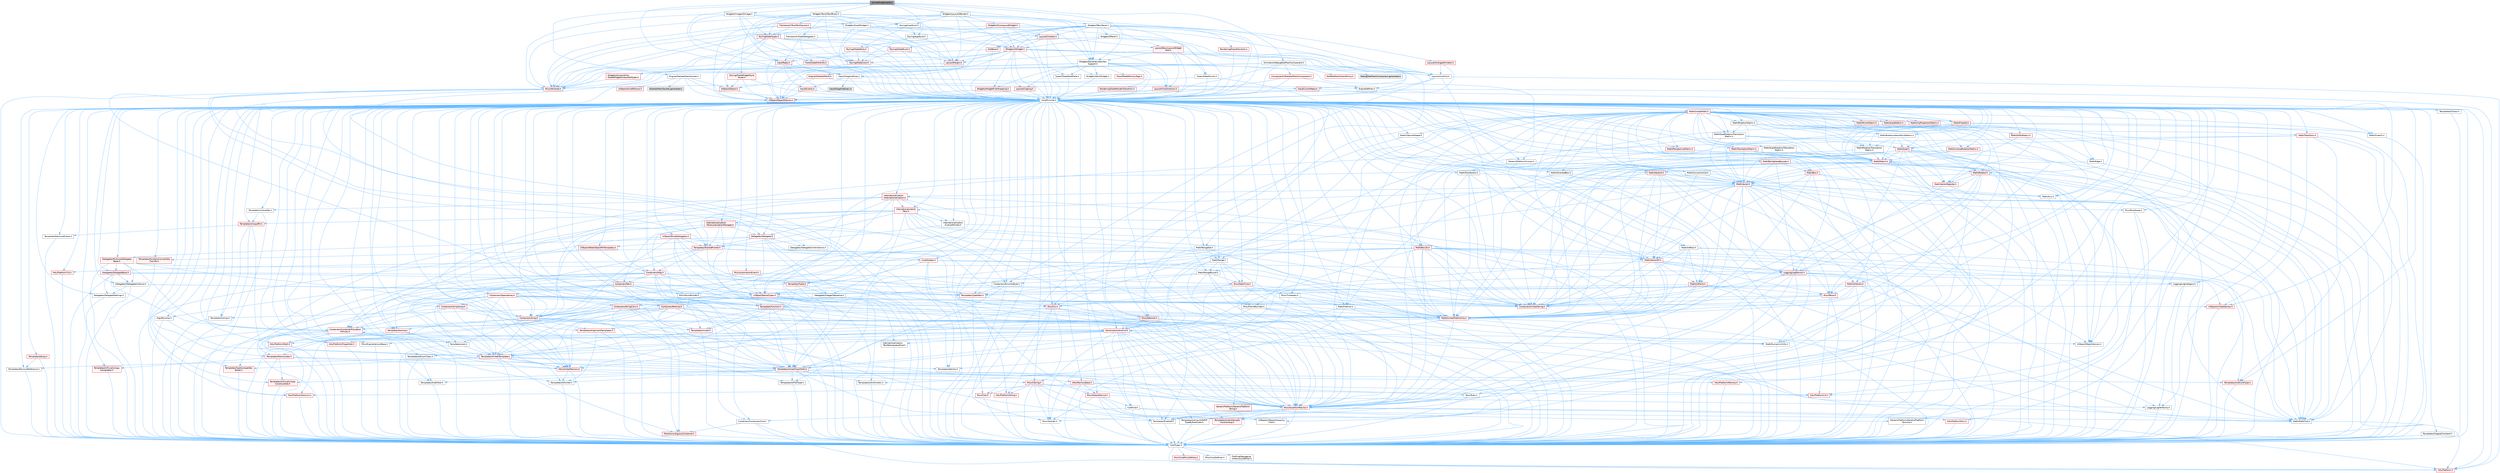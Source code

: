digraph "SocketDragDropOp.h"
{
 // INTERACTIVE_SVG=YES
 // LATEX_PDF_SIZE
  bgcolor="transparent";
  edge [fontname=Helvetica,fontsize=10,labelfontname=Helvetica,labelfontsize=10];
  node [fontname=Helvetica,fontsize=10,shape=box,height=0.2,width=0.4];
  Node1 [id="Node000001",label="SocketDragDropOp.h",height=0.2,width=0.4,color="gray40", fillcolor="grey60", style="filled", fontcolor="black",tooltip=" "];
  Node1 -> Node2 [id="edge1_Node000001_Node000002",color="steelblue1",style="solid",tooltip=" "];
  Node2 [id="Node000002",label="CoreMinimal.h",height=0.2,width=0.4,color="grey40", fillcolor="white", style="filled",URL="$d7/d67/CoreMinimal_8h.html",tooltip=" "];
  Node2 -> Node3 [id="edge2_Node000002_Node000003",color="steelblue1",style="solid",tooltip=" "];
  Node3 [id="Node000003",label="CoreTypes.h",height=0.2,width=0.4,color="grey40", fillcolor="white", style="filled",URL="$dc/dec/CoreTypes_8h.html",tooltip=" "];
  Node3 -> Node4 [id="edge3_Node000003_Node000004",color="steelblue1",style="solid",tooltip=" "];
  Node4 [id="Node000004",label="HAL/Platform.h",height=0.2,width=0.4,color="red", fillcolor="#FFF0F0", style="filled",URL="$d9/dd0/Platform_8h.html",tooltip=" "];
  Node3 -> Node14 [id="edge4_Node000003_Node000014",color="steelblue1",style="solid",tooltip=" "];
  Node14 [id="Node000014",label="ProfilingDebugging\l/UMemoryDefines.h",height=0.2,width=0.4,color="grey40", fillcolor="white", style="filled",URL="$d2/da2/UMemoryDefines_8h.html",tooltip=" "];
  Node3 -> Node15 [id="edge5_Node000003_Node000015",color="steelblue1",style="solid",tooltip=" "];
  Node15 [id="Node000015",label="Misc/CoreMiscDefines.h",height=0.2,width=0.4,color="red", fillcolor="#FFF0F0", style="filled",URL="$da/d38/CoreMiscDefines_8h.html",tooltip=" "];
  Node15 -> Node4 [id="edge6_Node000015_Node000004",color="steelblue1",style="solid",tooltip=" "];
  Node3 -> Node16 [id="edge7_Node000003_Node000016",color="steelblue1",style="solid",tooltip=" "];
  Node16 [id="Node000016",label="Misc/CoreDefines.h",height=0.2,width=0.4,color="grey40", fillcolor="white", style="filled",URL="$d3/dd2/CoreDefines_8h.html",tooltip=" "];
  Node2 -> Node17 [id="edge8_Node000002_Node000017",color="steelblue1",style="solid",tooltip=" "];
  Node17 [id="Node000017",label="CoreFwd.h",height=0.2,width=0.4,color="grey40", fillcolor="white", style="filled",URL="$d1/d1e/CoreFwd_8h.html",tooltip=" "];
  Node17 -> Node3 [id="edge9_Node000017_Node000003",color="steelblue1",style="solid",tooltip=" "];
  Node17 -> Node18 [id="edge10_Node000017_Node000018",color="steelblue1",style="solid",tooltip=" "];
  Node18 [id="Node000018",label="Containers/ContainersFwd.h",height=0.2,width=0.4,color="grey40", fillcolor="white", style="filled",URL="$d4/d0a/ContainersFwd_8h.html",tooltip=" "];
  Node18 -> Node4 [id="edge11_Node000018_Node000004",color="steelblue1",style="solid",tooltip=" "];
  Node18 -> Node3 [id="edge12_Node000018_Node000003",color="steelblue1",style="solid",tooltip=" "];
  Node18 -> Node19 [id="edge13_Node000018_Node000019",color="steelblue1",style="solid",tooltip=" "];
  Node19 [id="Node000019",label="Traits/IsContiguousContainer.h",height=0.2,width=0.4,color="red", fillcolor="#FFF0F0", style="filled",URL="$d5/d3c/IsContiguousContainer_8h.html",tooltip=" "];
  Node19 -> Node3 [id="edge14_Node000019_Node000003",color="steelblue1",style="solid",tooltip=" "];
  Node17 -> Node22 [id="edge15_Node000017_Node000022",color="steelblue1",style="solid",tooltip=" "];
  Node22 [id="Node000022",label="Math/MathFwd.h",height=0.2,width=0.4,color="grey40", fillcolor="white", style="filled",URL="$d2/d10/MathFwd_8h.html",tooltip=" "];
  Node22 -> Node4 [id="edge16_Node000022_Node000004",color="steelblue1",style="solid",tooltip=" "];
  Node17 -> Node23 [id="edge17_Node000017_Node000023",color="steelblue1",style="solid",tooltip=" "];
  Node23 [id="Node000023",label="UObject/UObjectHierarchy\lFwd.h",height=0.2,width=0.4,color="grey40", fillcolor="white", style="filled",URL="$d3/d13/UObjectHierarchyFwd_8h.html",tooltip=" "];
  Node2 -> Node23 [id="edge18_Node000002_Node000023",color="steelblue1",style="solid",tooltip=" "];
  Node2 -> Node18 [id="edge19_Node000002_Node000018",color="steelblue1",style="solid",tooltip=" "];
  Node2 -> Node24 [id="edge20_Node000002_Node000024",color="steelblue1",style="solid",tooltip=" "];
  Node24 [id="Node000024",label="Misc/VarArgs.h",height=0.2,width=0.4,color="grey40", fillcolor="white", style="filled",URL="$d5/d6f/VarArgs_8h.html",tooltip=" "];
  Node24 -> Node3 [id="edge21_Node000024_Node000003",color="steelblue1",style="solid",tooltip=" "];
  Node2 -> Node25 [id="edge22_Node000002_Node000025",color="steelblue1",style="solid",tooltip=" "];
  Node25 [id="Node000025",label="Logging/LogVerbosity.h",height=0.2,width=0.4,color="grey40", fillcolor="white", style="filled",URL="$d2/d8f/LogVerbosity_8h.html",tooltip=" "];
  Node25 -> Node3 [id="edge23_Node000025_Node000003",color="steelblue1",style="solid",tooltip=" "];
  Node2 -> Node26 [id="edge24_Node000002_Node000026",color="steelblue1",style="solid",tooltip=" "];
  Node26 [id="Node000026",label="Misc/OutputDevice.h",height=0.2,width=0.4,color="red", fillcolor="#FFF0F0", style="filled",URL="$d7/d32/OutputDevice_8h.html",tooltip=" "];
  Node26 -> Node17 [id="edge25_Node000026_Node000017",color="steelblue1",style="solid",tooltip=" "];
  Node26 -> Node3 [id="edge26_Node000026_Node000003",color="steelblue1",style="solid",tooltip=" "];
  Node26 -> Node25 [id="edge27_Node000026_Node000025",color="steelblue1",style="solid",tooltip=" "];
  Node26 -> Node24 [id="edge28_Node000026_Node000024",color="steelblue1",style="solid",tooltip=" "];
  Node26 -> Node27 [id="edge29_Node000026_Node000027",color="steelblue1",style="solid",tooltip=" "];
  Node27 [id="Node000027",label="Templates/IsArrayOrRefOf\lTypeByPredicate.h",height=0.2,width=0.4,color="grey40", fillcolor="white", style="filled",URL="$d6/da1/IsArrayOrRefOfTypeByPredicate_8h.html",tooltip=" "];
  Node27 -> Node3 [id="edge30_Node000027_Node000003",color="steelblue1",style="solid",tooltip=" "];
  Node26 -> Node28 [id="edge31_Node000026_Node000028",color="steelblue1",style="solid",tooltip=" "];
  Node28 [id="Node000028",label="Templates/IsValidVariadic\lFunctionArg.h",height=0.2,width=0.4,color="red", fillcolor="#FFF0F0", style="filled",URL="$d0/dc8/IsValidVariadicFunctionArg_8h.html",tooltip=" "];
  Node28 -> Node3 [id="edge32_Node000028_Node000003",color="steelblue1",style="solid",tooltip=" "];
  Node2 -> Node32 [id="edge33_Node000002_Node000032",color="steelblue1",style="solid",tooltip=" "];
  Node32 [id="Node000032",label="HAL/PlatformCrt.h",height=0.2,width=0.4,color="red", fillcolor="#FFF0F0", style="filled",URL="$d8/d75/PlatformCrt_8h.html",tooltip=" "];
  Node2 -> Node42 [id="edge34_Node000002_Node000042",color="steelblue1",style="solid",tooltip=" "];
  Node42 [id="Node000042",label="HAL/PlatformMisc.h",height=0.2,width=0.4,color="red", fillcolor="#FFF0F0", style="filled",URL="$d0/df5/PlatformMisc_8h.html",tooltip=" "];
  Node42 -> Node3 [id="edge35_Node000042_Node000003",color="steelblue1",style="solid",tooltip=" "];
  Node2 -> Node61 [id="edge36_Node000002_Node000061",color="steelblue1",style="solid",tooltip=" "];
  Node61 [id="Node000061",label="Misc/AssertionMacros.h",height=0.2,width=0.4,color="red", fillcolor="#FFF0F0", style="filled",URL="$d0/dfa/AssertionMacros_8h.html",tooltip=" "];
  Node61 -> Node3 [id="edge37_Node000061_Node000003",color="steelblue1",style="solid",tooltip=" "];
  Node61 -> Node4 [id="edge38_Node000061_Node000004",color="steelblue1",style="solid",tooltip=" "];
  Node61 -> Node42 [id="edge39_Node000061_Node000042",color="steelblue1",style="solid",tooltip=" "];
  Node61 -> Node62 [id="edge40_Node000061_Node000062",color="steelblue1",style="solid",tooltip=" "];
  Node62 [id="Node000062",label="Templates/EnableIf.h",height=0.2,width=0.4,color="grey40", fillcolor="white", style="filled",URL="$d7/d60/EnableIf_8h.html",tooltip=" "];
  Node62 -> Node3 [id="edge41_Node000062_Node000003",color="steelblue1",style="solid",tooltip=" "];
  Node61 -> Node27 [id="edge42_Node000061_Node000027",color="steelblue1",style="solid",tooltip=" "];
  Node61 -> Node28 [id="edge43_Node000061_Node000028",color="steelblue1",style="solid",tooltip=" "];
  Node61 -> Node24 [id="edge44_Node000061_Node000024",color="steelblue1",style="solid",tooltip=" "];
  Node2 -> Node70 [id="edge45_Node000002_Node000070",color="steelblue1",style="solid",tooltip=" "];
  Node70 [id="Node000070",label="Templates/IsPointer.h",height=0.2,width=0.4,color="grey40", fillcolor="white", style="filled",URL="$d7/d05/IsPointer_8h.html",tooltip=" "];
  Node70 -> Node3 [id="edge46_Node000070_Node000003",color="steelblue1",style="solid",tooltip=" "];
  Node2 -> Node71 [id="edge47_Node000002_Node000071",color="steelblue1",style="solid",tooltip=" "];
  Node71 [id="Node000071",label="HAL/PlatformMemory.h",height=0.2,width=0.4,color="red", fillcolor="#FFF0F0", style="filled",URL="$de/d68/PlatformMemory_8h.html",tooltip=" "];
  Node71 -> Node3 [id="edge48_Node000071_Node000003",color="steelblue1",style="solid",tooltip=" "];
  Node2 -> Node54 [id="edge49_Node000002_Node000054",color="steelblue1",style="solid",tooltip=" "];
  Node54 [id="Node000054",label="HAL/PlatformAtomics.h",height=0.2,width=0.4,color="red", fillcolor="#FFF0F0", style="filled",URL="$d3/d36/PlatformAtomics_8h.html",tooltip=" "];
  Node54 -> Node3 [id="edge50_Node000054_Node000003",color="steelblue1",style="solid",tooltip=" "];
  Node2 -> Node76 [id="edge51_Node000002_Node000076",color="steelblue1",style="solid",tooltip=" "];
  Node76 [id="Node000076",label="Misc/Exec.h",height=0.2,width=0.4,color="grey40", fillcolor="white", style="filled",URL="$de/ddb/Exec_8h.html",tooltip=" "];
  Node76 -> Node3 [id="edge52_Node000076_Node000003",color="steelblue1",style="solid",tooltip=" "];
  Node76 -> Node61 [id="edge53_Node000076_Node000061",color="steelblue1",style="solid",tooltip=" "];
  Node2 -> Node77 [id="edge54_Node000002_Node000077",color="steelblue1",style="solid",tooltip=" "];
  Node77 [id="Node000077",label="HAL/MemoryBase.h",height=0.2,width=0.4,color="red", fillcolor="#FFF0F0", style="filled",URL="$d6/d9f/MemoryBase_8h.html",tooltip=" "];
  Node77 -> Node3 [id="edge55_Node000077_Node000003",color="steelblue1",style="solid",tooltip=" "];
  Node77 -> Node54 [id="edge56_Node000077_Node000054",color="steelblue1",style="solid",tooltip=" "];
  Node77 -> Node32 [id="edge57_Node000077_Node000032",color="steelblue1",style="solid",tooltip=" "];
  Node77 -> Node76 [id="edge58_Node000077_Node000076",color="steelblue1",style="solid",tooltip=" "];
  Node77 -> Node26 [id="edge59_Node000077_Node000026",color="steelblue1",style="solid",tooltip=" "];
  Node2 -> Node87 [id="edge60_Node000002_Node000087",color="steelblue1",style="solid",tooltip=" "];
  Node87 [id="Node000087",label="HAL/UnrealMemory.h",height=0.2,width=0.4,color="red", fillcolor="#FFF0F0", style="filled",URL="$d9/d96/UnrealMemory_8h.html",tooltip=" "];
  Node87 -> Node3 [id="edge61_Node000087_Node000003",color="steelblue1",style="solid",tooltip=" "];
  Node87 -> Node77 [id="edge62_Node000087_Node000077",color="steelblue1",style="solid",tooltip=" "];
  Node87 -> Node71 [id="edge63_Node000087_Node000071",color="steelblue1",style="solid",tooltip=" "];
  Node87 -> Node70 [id="edge64_Node000087_Node000070",color="steelblue1",style="solid",tooltip=" "];
  Node2 -> Node89 [id="edge65_Node000002_Node000089",color="steelblue1",style="solid",tooltip=" "];
  Node89 [id="Node000089",label="Templates/IsArithmetic.h",height=0.2,width=0.4,color="grey40", fillcolor="white", style="filled",URL="$d2/d5d/IsArithmetic_8h.html",tooltip=" "];
  Node89 -> Node3 [id="edge66_Node000089_Node000003",color="steelblue1",style="solid",tooltip=" "];
  Node2 -> Node83 [id="edge67_Node000002_Node000083",color="steelblue1",style="solid",tooltip=" "];
  Node83 [id="Node000083",label="Templates/AndOrNot.h",height=0.2,width=0.4,color="grey40", fillcolor="white", style="filled",URL="$db/d0a/AndOrNot_8h.html",tooltip=" "];
  Node83 -> Node3 [id="edge68_Node000083_Node000003",color="steelblue1",style="solid",tooltip=" "];
  Node2 -> Node90 [id="edge69_Node000002_Node000090",color="steelblue1",style="solid",tooltip=" "];
  Node90 [id="Node000090",label="Templates/IsPODType.h",height=0.2,width=0.4,color="grey40", fillcolor="white", style="filled",URL="$d7/db1/IsPODType_8h.html",tooltip=" "];
  Node90 -> Node3 [id="edge70_Node000090_Node000003",color="steelblue1",style="solid",tooltip=" "];
  Node2 -> Node91 [id="edge71_Node000002_Node000091",color="steelblue1",style="solid",tooltip=" "];
  Node91 [id="Node000091",label="Templates/IsUECoreType.h",height=0.2,width=0.4,color="red", fillcolor="#FFF0F0", style="filled",URL="$d1/db8/IsUECoreType_8h.html",tooltip=" "];
  Node91 -> Node3 [id="edge72_Node000091_Node000003",color="steelblue1",style="solid",tooltip=" "];
  Node2 -> Node84 [id="edge73_Node000002_Node000084",color="steelblue1",style="solid",tooltip=" "];
  Node84 [id="Node000084",label="Templates/IsTriviallyCopy\lConstructible.h",height=0.2,width=0.4,color="red", fillcolor="#FFF0F0", style="filled",URL="$d3/d78/IsTriviallyCopyConstructible_8h.html",tooltip=" "];
  Node84 -> Node3 [id="edge74_Node000084_Node000003",color="steelblue1",style="solid",tooltip=" "];
  Node2 -> Node92 [id="edge75_Node000002_Node000092",color="steelblue1",style="solid",tooltip=" "];
  Node92 [id="Node000092",label="Templates/UnrealTypeTraits.h",height=0.2,width=0.4,color="red", fillcolor="#FFF0F0", style="filled",URL="$d2/d2d/UnrealTypeTraits_8h.html",tooltip=" "];
  Node92 -> Node3 [id="edge76_Node000092_Node000003",color="steelblue1",style="solid",tooltip=" "];
  Node92 -> Node70 [id="edge77_Node000092_Node000070",color="steelblue1",style="solid",tooltip=" "];
  Node92 -> Node61 [id="edge78_Node000092_Node000061",color="steelblue1",style="solid",tooltip=" "];
  Node92 -> Node83 [id="edge79_Node000092_Node000083",color="steelblue1",style="solid",tooltip=" "];
  Node92 -> Node62 [id="edge80_Node000092_Node000062",color="steelblue1",style="solid",tooltip=" "];
  Node92 -> Node89 [id="edge81_Node000092_Node000089",color="steelblue1",style="solid",tooltip=" "];
  Node92 -> Node90 [id="edge82_Node000092_Node000090",color="steelblue1",style="solid",tooltip=" "];
  Node92 -> Node91 [id="edge83_Node000092_Node000091",color="steelblue1",style="solid",tooltip=" "];
  Node92 -> Node84 [id="edge84_Node000092_Node000084",color="steelblue1",style="solid",tooltip=" "];
  Node2 -> Node62 [id="edge85_Node000002_Node000062",color="steelblue1",style="solid",tooltip=" "];
  Node2 -> Node94 [id="edge86_Node000002_Node000094",color="steelblue1",style="solid",tooltip=" "];
  Node94 [id="Node000094",label="Templates/RemoveReference.h",height=0.2,width=0.4,color="grey40", fillcolor="white", style="filled",URL="$da/dbe/RemoveReference_8h.html",tooltip=" "];
  Node94 -> Node3 [id="edge87_Node000094_Node000003",color="steelblue1",style="solid",tooltip=" "];
  Node2 -> Node95 [id="edge88_Node000002_Node000095",color="steelblue1",style="solid",tooltip=" "];
  Node95 [id="Node000095",label="Templates/IntegralConstant.h",height=0.2,width=0.4,color="grey40", fillcolor="white", style="filled",URL="$db/d1b/IntegralConstant_8h.html",tooltip=" "];
  Node95 -> Node3 [id="edge89_Node000095_Node000003",color="steelblue1",style="solid",tooltip=" "];
  Node2 -> Node96 [id="edge90_Node000002_Node000096",color="steelblue1",style="solid",tooltip=" "];
  Node96 [id="Node000096",label="Templates/IsClass.h",height=0.2,width=0.4,color="grey40", fillcolor="white", style="filled",URL="$db/dcb/IsClass_8h.html",tooltip=" "];
  Node96 -> Node3 [id="edge91_Node000096_Node000003",color="steelblue1",style="solid",tooltip=" "];
  Node2 -> Node97 [id="edge92_Node000002_Node000097",color="steelblue1",style="solid",tooltip=" "];
  Node97 [id="Node000097",label="Templates/TypeCompatible\lBytes.h",height=0.2,width=0.4,color="red", fillcolor="#FFF0F0", style="filled",URL="$df/d0a/TypeCompatibleBytes_8h.html",tooltip=" "];
  Node97 -> Node3 [id="edge93_Node000097_Node000003",color="steelblue1",style="solid",tooltip=" "];
  Node2 -> Node19 [id="edge94_Node000002_Node000019",color="steelblue1",style="solid",tooltip=" "];
  Node2 -> Node98 [id="edge95_Node000002_Node000098",color="steelblue1",style="solid",tooltip=" "];
  Node98 [id="Node000098",label="Templates/UnrealTemplate.h",height=0.2,width=0.4,color="red", fillcolor="#FFF0F0", style="filled",URL="$d4/d24/UnrealTemplate_8h.html",tooltip=" "];
  Node98 -> Node3 [id="edge96_Node000098_Node000003",color="steelblue1",style="solid",tooltip=" "];
  Node98 -> Node70 [id="edge97_Node000098_Node000070",color="steelblue1",style="solid",tooltip=" "];
  Node98 -> Node87 [id="edge98_Node000098_Node000087",color="steelblue1",style="solid",tooltip=" "];
  Node98 -> Node92 [id="edge99_Node000098_Node000092",color="steelblue1",style="solid",tooltip=" "];
  Node98 -> Node94 [id="edge100_Node000098_Node000094",color="steelblue1",style="solid",tooltip=" "];
  Node98 -> Node97 [id="edge101_Node000098_Node000097",color="steelblue1",style="solid",tooltip=" "];
  Node98 -> Node65 [id="edge102_Node000098_Node000065",color="steelblue1",style="solid",tooltip=" "];
  Node65 [id="Node000065",label="Templates/Identity.h",height=0.2,width=0.4,color="grey40", fillcolor="white", style="filled",URL="$d0/dd5/Identity_8h.html",tooltip=" "];
  Node98 -> Node19 [id="edge103_Node000098_Node000019",color="steelblue1",style="solid",tooltip=" "];
  Node2 -> Node47 [id="edge104_Node000002_Node000047",color="steelblue1",style="solid",tooltip=" "];
  Node47 [id="Node000047",label="Math/NumericLimits.h",height=0.2,width=0.4,color="grey40", fillcolor="white", style="filled",URL="$df/d1b/NumericLimits_8h.html",tooltip=" "];
  Node47 -> Node3 [id="edge105_Node000047_Node000003",color="steelblue1",style="solid",tooltip=" "];
  Node2 -> Node102 [id="edge106_Node000002_Node000102",color="steelblue1",style="solid",tooltip=" "];
  Node102 [id="Node000102",label="HAL/PlatformMath.h",height=0.2,width=0.4,color="red", fillcolor="#FFF0F0", style="filled",URL="$dc/d53/PlatformMath_8h.html",tooltip=" "];
  Node102 -> Node3 [id="edge107_Node000102_Node000003",color="steelblue1",style="solid",tooltip=" "];
  Node2 -> Node85 [id="edge108_Node000002_Node000085",color="steelblue1",style="solid",tooltip=" "];
  Node85 [id="Node000085",label="Templates/IsTriviallyCopy\lAssignable.h",height=0.2,width=0.4,color="red", fillcolor="#FFF0F0", style="filled",URL="$d2/df2/IsTriviallyCopyAssignable_8h.html",tooltip=" "];
  Node85 -> Node3 [id="edge109_Node000085_Node000003",color="steelblue1",style="solid",tooltip=" "];
  Node2 -> Node110 [id="edge110_Node000002_Node000110",color="steelblue1",style="solid",tooltip=" "];
  Node110 [id="Node000110",label="Templates/MemoryOps.h",height=0.2,width=0.4,color="red", fillcolor="#FFF0F0", style="filled",URL="$db/dea/MemoryOps_8h.html",tooltip=" "];
  Node110 -> Node3 [id="edge111_Node000110_Node000003",color="steelblue1",style="solid",tooltip=" "];
  Node110 -> Node87 [id="edge112_Node000110_Node000087",color="steelblue1",style="solid",tooltip=" "];
  Node110 -> Node85 [id="edge113_Node000110_Node000085",color="steelblue1",style="solid",tooltip=" "];
  Node110 -> Node84 [id="edge114_Node000110_Node000084",color="steelblue1",style="solid",tooltip=" "];
  Node110 -> Node92 [id="edge115_Node000110_Node000092",color="steelblue1",style="solid",tooltip=" "];
  Node2 -> Node111 [id="edge116_Node000002_Node000111",color="steelblue1",style="solid",tooltip=" "];
  Node111 [id="Node000111",label="Containers/ContainerAllocation\lPolicies.h",height=0.2,width=0.4,color="red", fillcolor="#FFF0F0", style="filled",URL="$d7/dff/ContainerAllocationPolicies_8h.html",tooltip=" "];
  Node111 -> Node3 [id="edge117_Node000111_Node000003",color="steelblue1",style="solid",tooltip=" "];
  Node111 -> Node111 [id="edge118_Node000111_Node000111",color="steelblue1",style="solid",tooltip=" "];
  Node111 -> Node102 [id="edge119_Node000111_Node000102",color="steelblue1",style="solid",tooltip=" "];
  Node111 -> Node87 [id="edge120_Node000111_Node000087",color="steelblue1",style="solid",tooltip=" "];
  Node111 -> Node47 [id="edge121_Node000111_Node000047",color="steelblue1",style="solid",tooltip=" "];
  Node111 -> Node61 [id="edge122_Node000111_Node000061",color="steelblue1",style="solid",tooltip=" "];
  Node111 -> Node110 [id="edge123_Node000111_Node000110",color="steelblue1",style="solid",tooltip=" "];
  Node111 -> Node97 [id="edge124_Node000111_Node000097",color="steelblue1",style="solid",tooltip=" "];
  Node2 -> Node114 [id="edge125_Node000002_Node000114",color="steelblue1",style="solid",tooltip=" "];
  Node114 [id="Node000114",label="Templates/IsEnumClass.h",height=0.2,width=0.4,color="grey40", fillcolor="white", style="filled",URL="$d7/d15/IsEnumClass_8h.html",tooltip=" "];
  Node114 -> Node3 [id="edge126_Node000114_Node000003",color="steelblue1",style="solid",tooltip=" "];
  Node114 -> Node83 [id="edge127_Node000114_Node000083",color="steelblue1",style="solid",tooltip=" "];
  Node2 -> Node115 [id="edge128_Node000002_Node000115",color="steelblue1",style="solid",tooltip=" "];
  Node115 [id="Node000115",label="HAL/PlatformProperties.h",height=0.2,width=0.4,color="red", fillcolor="#FFF0F0", style="filled",URL="$d9/db0/PlatformProperties_8h.html",tooltip=" "];
  Node115 -> Node3 [id="edge129_Node000115_Node000003",color="steelblue1",style="solid",tooltip=" "];
  Node2 -> Node118 [id="edge130_Node000002_Node000118",color="steelblue1",style="solid",tooltip=" "];
  Node118 [id="Node000118",label="Misc/EngineVersionBase.h",height=0.2,width=0.4,color="grey40", fillcolor="white", style="filled",URL="$d5/d2b/EngineVersionBase_8h.html",tooltip=" "];
  Node118 -> Node3 [id="edge131_Node000118_Node000003",color="steelblue1",style="solid",tooltip=" "];
  Node2 -> Node119 [id="edge132_Node000002_Node000119",color="steelblue1",style="solid",tooltip=" "];
  Node119 [id="Node000119",label="Internationalization\l/TextNamespaceFwd.h",height=0.2,width=0.4,color="grey40", fillcolor="white", style="filled",URL="$d8/d97/TextNamespaceFwd_8h.html",tooltip=" "];
  Node119 -> Node3 [id="edge133_Node000119_Node000003",color="steelblue1",style="solid",tooltip=" "];
  Node2 -> Node120 [id="edge134_Node000002_Node000120",color="steelblue1",style="solid",tooltip=" "];
  Node120 [id="Node000120",label="Serialization/Archive.h",height=0.2,width=0.4,color="red", fillcolor="#FFF0F0", style="filled",URL="$d7/d3b/Archive_8h.html",tooltip=" "];
  Node120 -> Node17 [id="edge135_Node000120_Node000017",color="steelblue1",style="solid",tooltip=" "];
  Node120 -> Node3 [id="edge136_Node000120_Node000003",color="steelblue1",style="solid",tooltip=" "];
  Node120 -> Node115 [id="edge137_Node000120_Node000115",color="steelblue1",style="solid",tooltip=" "];
  Node120 -> Node119 [id="edge138_Node000120_Node000119",color="steelblue1",style="solid",tooltip=" "];
  Node120 -> Node22 [id="edge139_Node000120_Node000022",color="steelblue1",style="solid",tooltip=" "];
  Node120 -> Node61 [id="edge140_Node000120_Node000061",color="steelblue1",style="solid",tooltip=" "];
  Node120 -> Node118 [id="edge141_Node000120_Node000118",color="steelblue1",style="solid",tooltip=" "];
  Node120 -> Node24 [id="edge142_Node000120_Node000024",color="steelblue1",style="solid",tooltip=" "];
  Node120 -> Node62 [id="edge143_Node000120_Node000062",color="steelblue1",style="solid",tooltip=" "];
  Node120 -> Node27 [id="edge144_Node000120_Node000027",color="steelblue1",style="solid",tooltip=" "];
  Node120 -> Node114 [id="edge145_Node000120_Node000114",color="steelblue1",style="solid",tooltip=" "];
  Node120 -> Node28 [id="edge146_Node000120_Node000028",color="steelblue1",style="solid",tooltip=" "];
  Node120 -> Node98 [id="edge147_Node000120_Node000098",color="steelblue1",style="solid",tooltip=" "];
  Node120 -> Node123 [id="edge148_Node000120_Node000123",color="steelblue1",style="solid",tooltip=" "];
  Node123 [id="Node000123",label="UObject/ObjectVersion.h",height=0.2,width=0.4,color="grey40", fillcolor="white", style="filled",URL="$da/d63/ObjectVersion_8h.html",tooltip=" "];
  Node123 -> Node3 [id="edge149_Node000123_Node000003",color="steelblue1",style="solid",tooltip=" "];
  Node2 -> Node124 [id="edge150_Node000002_Node000124",color="steelblue1",style="solid",tooltip=" "];
  Node124 [id="Node000124",label="Templates/Less.h",height=0.2,width=0.4,color="grey40", fillcolor="white", style="filled",URL="$de/dc8/Less_8h.html",tooltip=" "];
  Node124 -> Node3 [id="edge151_Node000124_Node000003",color="steelblue1",style="solid",tooltip=" "];
  Node124 -> Node98 [id="edge152_Node000124_Node000098",color="steelblue1",style="solid",tooltip=" "];
  Node2 -> Node125 [id="edge153_Node000002_Node000125",color="steelblue1",style="solid",tooltip=" "];
  Node125 [id="Node000125",label="Templates/Sorting.h",height=0.2,width=0.4,color="red", fillcolor="#FFF0F0", style="filled",URL="$d3/d9e/Sorting_8h.html",tooltip=" "];
  Node125 -> Node3 [id="edge154_Node000125_Node000003",color="steelblue1",style="solid",tooltip=" "];
  Node125 -> Node102 [id="edge155_Node000125_Node000102",color="steelblue1",style="solid",tooltip=" "];
  Node125 -> Node124 [id="edge156_Node000125_Node000124",color="steelblue1",style="solid",tooltip=" "];
  Node2 -> Node136 [id="edge157_Node000002_Node000136",color="steelblue1",style="solid",tooltip=" "];
  Node136 [id="Node000136",label="Misc/Char.h",height=0.2,width=0.4,color="red", fillcolor="#FFF0F0", style="filled",URL="$d0/d58/Char_8h.html",tooltip=" "];
  Node136 -> Node3 [id="edge158_Node000136_Node000003",color="steelblue1",style="solid",tooltip=" "];
  Node2 -> Node139 [id="edge159_Node000002_Node000139",color="steelblue1",style="solid",tooltip=" "];
  Node139 [id="Node000139",label="GenericPlatform/GenericPlatform\lStricmp.h",height=0.2,width=0.4,color="grey40", fillcolor="white", style="filled",URL="$d2/d86/GenericPlatformStricmp_8h.html",tooltip=" "];
  Node139 -> Node3 [id="edge160_Node000139_Node000003",color="steelblue1",style="solid",tooltip=" "];
  Node2 -> Node140 [id="edge161_Node000002_Node000140",color="steelblue1",style="solid",tooltip=" "];
  Node140 [id="Node000140",label="GenericPlatform/GenericPlatform\lString.h",height=0.2,width=0.4,color="red", fillcolor="#FFF0F0", style="filled",URL="$dd/d20/GenericPlatformString_8h.html",tooltip=" "];
  Node140 -> Node3 [id="edge162_Node000140_Node000003",color="steelblue1",style="solid",tooltip=" "];
  Node140 -> Node139 [id="edge163_Node000140_Node000139",color="steelblue1",style="solid",tooltip=" "];
  Node140 -> Node62 [id="edge164_Node000140_Node000062",color="steelblue1",style="solid",tooltip=" "];
  Node2 -> Node73 [id="edge165_Node000002_Node000073",color="steelblue1",style="solid",tooltip=" "];
  Node73 [id="Node000073",label="HAL/PlatformString.h",height=0.2,width=0.4,color="red", fillcolor="#FFF0F0", style="filled",URL="$db/db5/PlatformString_8h.html",tooltip=" "];
  Node73 -> Node3 [id="edge166_Node000073_Node000003",color="steelblue1",style="solid",tooltip=" "];
  Node2 -> Node143 [id="edge167_Node000002_Node000143",color="steelblue1",style="solid",tooltip=" "];
  Node143 [id="Node000143",label="Misc/CString.h",height=0.2,width=0.4,color="red", fillcolor="#FFF0F0", style="filled",URL="$d2/d49/CString_8h.html",tooltip=" "];
  Node143 -> Node3 [id="edge168_Node000143_Node000003",color="steelblue1",style="solid",tooltip=" "];
  Node143 -> Node32 [id="edge169_Node000143_Node000032",color="steelblue1",style="solid",tooltip=" "];
  Node143 -> Node73 [id="edge170_Node000143_Node000073",color="steelblue1",style="solid",tooltip=" "];
  Node143 -> Node61 [id="edge171_Node000143_Node000061",color="steelblue1",style="solid",tooltip=" "];
  Node143 -> Node136 [id="edge172_Node000143_Node000136",color="steelblue1",style="solid",tooltip=" "];
  Node143 -> Node24 [id="edge173_Node000143_Node000024",color="steelblue1",style="solid",tooltip=" "];
  Node143 -> Node27 [id="edge174_Node000143_Node000027",color="steelblue1",style="solid",tooltip=" "];
  Node143 -> Node28 [id="edge175_Node000143_Node000028",color="steelblue1",style="solid",tooltip=" "];
  Node2 -> Node144 [id="edge176_Node000002_Node000144",color="steelblue1",style="solid",tooltip=" "];
  Node144 [id="Node000144",label="Misc/Crc.h",height=0.2,width=0.4,color="red", fillcolor="#FFF0F0", style="filled",URL="$d4/dd2/Crc_8h.html",tooltip=" "];
  Node144 -> Node3 [id="edge177_Node000144_Node000003",color="steelblue1",style="solid",tooltip=" "];
  Node144 -> Node73 [id="edge178_Node000144_Node000073",color="steelblue1",style="solid",tooltip=" "];
  Node144 -> Node61 [id="edge179_Node000144_Node000061",color="steelblue1",style="solid",tooltip=" "];
  Node144 -> Node143 [id="edge180_Node000144_Node000143",color="steelblue1",style="solid",tooltip=" "];
  Node144 -> Node136 [id="edge181_Node000144_Node000136",color="steelblue1",style="solid",tooltip=" "];
  Node144 -> Node92 [id="edge182_Node000144_Node000092",color="steelblue1",style="solid",tooltip=" "];
  Node2 -> Node135 [id="edge183_Node000002_Node000135",color="steelblue1",style="solid",tooltip=" "];
  Node135 [id="Node000135",label="Math/UnrealMathUtility.h",height=0.2,width=0.4,color="red", fillcolor="#FFF0F0", style="filled",URL="$db/db8/UnrealMathUtility_8h.html",tooltip=" "];
  Node135 -> Node3 [id="edge184_Node000135_Node000003",color="steelblue1",style="solid",tooltip=" "];
  Node135 -> Node61 [id="edge185_Node000135_Node000061",color="steelblue1",style="solid",tooltip=" "];
  Node135 -> Node102 [id="edge186_Node000135_Node000102",color="steelblue1",style="solid",tooltip=" "];
  Node135 -> Node22 [id="edge187_Node000135_Node000022",color="steelblue1",style="solid",tooltip=" "];
  Node135 -> Node65 [id="edge188_Node000135_Node000065",color="steelblue1",style="solid",tooltip=" "];
  Node2 -> Node145 [id="edge189_Node000002_Node000145",color="steelblue1",style="solid",tooltip=" "];
  Node145 [id="Node000145",label="Containers/UnrealString.h",height=0.2,width=0.4,color="red", fillcolor="#FFF0F0", style="filled",URL="$d5/dba/UnrealString_8h.html",tooltip=" "];
  Node2 -> Node149 [id="edge190_Node000002_Node000149",color="steelblue1",style="solid",tooltip=" "];
  Node149 [id="Node000149",label="Containers/Array.h",height=0.2,width=0.4,color="red", fillcolor="#FFF0F0", style="filled",URL="$df/dd0/Array_8h.html",tooltip=" "];
  Node149 -> Node3 [id="edge191_Node000149_Node000003",color="steelblue1",style="solid",tooltip=" "];
  Node149 -> Node61 [id="edge192_Node000149_Node000061",color="steelblue1",style="solid",tooltip=" "];
  Node149 -> Node87 [id="edge193_Node000149_Node000087",color="steelblue1",style="solid",tooltip=" "];
  Node149 -> Node92 [id="edge194_Node000149_Node000092",color="steelblue1",style="solid",tooltip=" "];
  Node149 -> Node98 [id="edge195_Node000149_Node000098",color="steelblue1",style="solid",tooltip=" "];
  Node149 -> Node111 [id="edge196_Node000149_Node000111",color="steelblue1",style="solid",tooltip=" "];
  Node149 -> Node120 [id="edge197_Node000149_Node000120",color="steelblue1",style="solid",tooltip=" "];
  Node149 -> Node128 [id="edge198_Node000149_Node000128",color="steelblue1",style="solid",tooltip=" "];
  Node128 [id="Node000128",label="Templates/Invoke.h",height=0.2,width=0.4,color="red", fillcolor="#FFF0F0", style="filled",URL="$d7/deb/Invoke_8h.html",tooltip=" "];
  Node128 -> Node3 [id="edge199_Node000128_Node000003",color="steelblue1",style="solid",tooltip=" "];
  Node128 -> Node98 [id="edge200_Node000128_Node000098",color="steelblue1",style="solid",tooltip=" "];
  Node149 -> Node124 [id="edge201_Node000149_Node000124",color="steelblue1",style="solid",tooltip=" "];
  Node149 -> Node125 [id="edge202_Node000149_Node000125",color="steelblue1",style="solid",tooltip=" "];
  Node149 -> Node172 [id="edge203_Node000149_Node000172",color="steelblue1",style="solid",tooltip=" "];
  Node172 [id="Node000172",label="Templates/AlignmentTemplates.h",height=0.2,width=0.4,color="red", fillcolor="#FFF0F0", style="filled",URL="$dd/d32/AlignmentTemplates_8h.html",tooltip=" "];
  Node172 -> Node3 [id="edge204_Node000172_Node000003",color="steelblue1",style="solid",tooltip=" "];
  Node172 -> Node70 [id="edge205_Node000172_Node000070",color="steelblue1",style="solid",tooltip=" "];
  Node2 -> Node173 [id="edge206_Node000002_Node000173",color="steelblue1",style="solid",tooltip=" "];
  Node173 [id="Node000173",label="Misc/FrameNumber.h",height=0.2,width=0.4,color="grey40", fillcolor="white", style="filled",URL="$dd/dbd/FrameNumber_8h.html",tooltip=" "];
  Node173 -> Node3 [id="edge207_Node000173_Node000003",color="steelblue1",style="solid",tooltip=" "];
  Node173 -> Node47 [id="edge208_Node000173_Node000047",color="steelblue1",style="solid",tooltip=" "];
  Node173 -> Node135 [id="edge209_Node000173_Node000135",color="steelblue1",style="solid",tooltip=" "];
  Node173 -> Node62 [id="edge210_Node000173_Node000062",color="steelblue1",style="solid",tooltip=" "];
  Node173 -> Node92 [id="edge211_Node000173_Node000092",color="steelblue1",style="solid",tooltip=" "];
  Node2 -> Node174 [id="edge212_Node000002_Node000174",color="steelblue1",style="solid",tooltip=" "];
  Node174 [id="Node000174",label="Misc/Timespan.h",height=0.2,width=0.4,color="grey40", fillcolor="white", style="filled",URL="$da/dd9/Timespan_8h.html",tooltip=" "];
  Node174 -> Node3 [id="edge213_Node000174_Node000003",color="steelblue1",style="solid",tooltip=" "];
  Node174 -> Node175 [id="edge214_Node000174_Node000175",color="steelblue1",style="solid",tooltip=" "];
  Node175 [id="Node000175",label="Math/Interval.h",height=0.2,width=0.4,color="grey40", fillcolor="white", style="filled",URL="$d1/d55/Interval_8h.html",tooltip=" "];
  Node175 -> Node3 [id="edge215_Node000175_Node000003",color="steelblue1",style="solid",tooltip=" "];
  Node175 -> Node89 [id="edge216_Node000175_Node000089",color="steelblue1",style="solid",tooltip=" "];
  Node175 -> Node92 [id="edge217_Node000175_Node000092",color="steelblue1",style="solid",tooltip=" "];
  Node175 -> Node47 [id="edge218_Node000175_Node000047",color="steelblue1",style="solid",tooltip=" "];
  Node175 -> Node135 [id="edge219_Node000175_Node000135",color="steelblue1",style="solid",tooltip=" "];
  Node174 -> Node135 [id="edge220_Node000174_Node000135",color="steelblue1",style="solid",tooltip=" "];
  Node174 -> Node61 [id="edge221_Node000174_Node000061",color="steelblue1",style="solid",tooltip=" "];
  Node2 -> Node176 [id="edge222_Node000002_Node000176",color="steelblue1",style="solid",tooltip=" "];
  Node176 [id="Node000176",label="Containers/StringConv.h",height=0.2,width=0.4,color="red", fillcolor="#FFF0F0", style="filled",URL="$d3/ddf/StringConv_8h.html",tooltip=" "];
  Node176 -> Node3 [id="edge223_Node000176_Node000003",color="steelblue1",style="solid",tooltip=" "];
  Node176 -> Node61 [id="edge224_Node000176_Node000061",color="steelblue1",style="solid",tooltip=" "];
  Node176 -> Node111 [id="edge225_Node000176_Node000111",color="steelblue1",style="solid",tooltip=" "];
  Node176 -> Node149 [id="edge226_Node000176_Node000149",color="steelblue1",style="solid",tooltip=" "];
  Node176 -> Node143 [id="edge227_Node000176_Node000143",color="steelblue1",style="solid",tooltip=" "];
  Node176 -> Node177 [id="edge228_Node000176_Node000177",color="steelblue1",style="solid",tooltip=" "];
  Node177 [id="Node000177",label="Templates/IsArray.h",height=0.2,width=0.4,color="grey40", fillcolor="white", style="filled",URL="$d8/d8d/IsArray_8h.html",tooltip=" "];
  Node177 -> Node3 [id="edge229_Node000177_Node000003",color="steelblue1",style="solid",tooltip=" "];
  Node176 -> Node98 [id="edge230_Node000176_Node000098",color="steelblue1",style="solid",tooltip=" "];
  Node176 -> Node92 [id="edge231_Node000176_Node000092",color="steelblue1",style="solid",tooltip=" "];
  Node176 -> Node19 [id="edge232_Node000176_Node000019",color="steelblue1",style="solid",tooltip=" "];
  Node2 -> Node178 [id="edge233_Node000002_Node000178",color="steelblue1",style="solid",tooltip=" "];
  Node178 [id="Node000178",label="UObject/UnrealNames.h",height=0.2,width=0.4,color="red", fillcolor="#FFF0F0", style="filled",URL="$d8/db1/UnrealNames_8h.html",tooltip=" "];
  Node178 -> Node3 [id="edge234_Node000178_Node000003",color="steelblue1",style="solid",tooltip=" "];
  Node2 -> Node180 [id="edge235_Node000002_Node000180",color="steelblue1",style="solid",tooltip=" "];
  Node180 [id="Node000180",label="UObject/NameTypes.h",height=0.2,width=0.4,color="red", fillcolor="#FFF0F0", style="filled",URL="$d6/d35/NameTypes_8h.html",tooltip=" "];
  Node180 -> Node3 [id="edge236_Node000180_Node000003",color="steelblue1",style="solid",tooltip=" "];
  Node180 -> Node61 [id="edge237_Node000180_Node000061",color="steelblue1",style="solid",tooltip=" "];
  Node180 -> Node87 [id="edge238_Node000180_Node000087",color="steelblue1",style="solid",tooltip=" "];
  Node180 -> Node92 [id="edge239_Node000180_Node000092",color="steelblue1",style="solid",tooltip=" "];
  Node180 -> Node98 [id="edge240_Node000180_Node000098",color="steelblue1",style="solid",tooltip=" "];
  Node180 -> Node145 [id="edge241_Node000180_Node000145",color="steelblue1",style="solid",tooltip=" "];
  Node180 -> Node176 [id="edge242_Node000180_Node000176",color="steelblue1",style="solid",tooltip=" "];
  Node180 -> Node178 [id="edge243_Node000180_Node000178",color="steelblue1",style="solid",tooltip=" "];
  Node2 -> Node188 [id="edge244_Node000002_Node000188",color="steelblue1",style="solid",tooltip=" "];
  Node188 [id="Node000188",label="Misc/Parse.h",height=0.2,width=0.4,color="red", fillcolor="#FFF0F0", style="filled",URL="$dc/d71/Parse_8h.html",tooltip=" "];
  Node188 -> Node145 [id="edge245_Node000188_Node000145",color="steelblue1",style="solid",tooltip=" "];
  Node188 -> Node3 [id="edge246_Node000188_Node000003",color="steelblue1",style="solid",tooltip=" "];
  Node188 -> Node32 [id="edge247_Node000188_Node000032",color="steelblue1",style="solid",tooltip=" "];
  Node188 -> Node189 [id="edge248_Node000188_Node000189",color="steelblue1",style="solid",tooltip=" "];
  Node189 [id="Node000189",label="Templates/Function.h",height=0.2,width=0.4,color="red", fillcolor="#FFF0F0", style="filled",URL="$df/df5/Function_8h.html",tooltip=" "];
  Node189 -> Node3 [id="edge249_Node000189_Node000003",color="steelblue1",style="solid",tooltip=" "];
  Node189 -> Node61 [id="edge250_Node000189_Node000061",color="steelblue1",style="solid",tooltip=" "];
  Node189 -> Node87 [id="edge251_Node000189_Node000087",color="steelblue1",style="solid",tooltip=" "];
  Node189 -> Node92 [id="edge252_Node000189_Node000092",color="steelblue1",style="solid",tooltip=" "];
  Node189 -> Node128 [id="edge253_Node000189_Node000128",color="steelblue1",style="solid",tooltip=" "];
  Node189 -> Node98 [id="edge254_Node000189_Node000098",color="steelblue1",style="solid",tooltip=" "];
  Node189 -> Node135 [id="edge255_Node000189_Node000135",color="steelblue1",style="solid",tooltip=" "];
  Node2 -> Node172 [id="edge256_Node000002_Node000172",color="steelblue1",style="solid",tooltip=" "];
  Node2 -> Node191 [id="edge257_Node000002_Node000191",color="steelblue1",style="solid",tooltip=" "];
  Node191 [id="Node000191",label="Misc/StructBuilder.h",height=0.2,width=0.4,color="grey40", fillcolor="white", style="filled",URL="$d9/db3/StructBuilder_8h.html",tooltip=" "];
  Node191 -> Node3 [id="edge258_Node000191_Node000003",color="steelblue1",style="solid",tooltip=" "];
  Node191 -> Node135 [id="edge259_Node000191_Node000135",color="steelblue1",style="solid",tooltip=" "];
  Node191 -> Node172 [id="edge260_Node000191_Node000172",color="steelblue1",style="solid",tooltip=" "];
  Node2 -> Node104 [id="edge261_Node000002_Node000104",color="steelblue1",style="solid",tooltip=" "];
  Node104 [id="Node000104",label="Templates/Decay.h",height=0.2,width=0.4,color="red", fillcolor="#FFF0F0", style="filled",URL="$dd/d0f/Decay_8h.html",tooltip=" "];
  Node104 -> Node3 [id="edge262_Node000104_Node000003",color="steelblue1",style="solid",tooltip=" "];
  Node104 -> Node94 [id="edge263_Node000104_Node000094",color="steelblue1",style="solid",tooltip=" "];
  Node2 -> Node192 [id="edge264_Node000002_Node000192",color="steelblue1",style="solid",tooltip=" "];
  Node192 [id="Node000192",label="Templates/PointerIsConvertible\lFromTo.h",height=0.2,width=0.4,color="red", fillcolor="#FFF0F0", style="filled",URL="$d6/d65/PointerIsConvertibleFromTo_8h.html",tooltip=" "];
  Node192 -> Node3 [id="edge265_Node000192_Node000003",color="steelblue1",style="solid",tooltip=" "];
  Node2 -> Node128 [id="edge266_Node000002_Node000128",color="steelblue1",style="solid",tooltip=" "];
  Node2 -> Node189 [id="edge267_Node000002_Node000189",color="steelblue1",style="solid",tooltip=" "];
  Node2 -> Node161 [id="edge268_Node000002_Node000161",color="steelblue1",style="solid",tooltip=" "];
  Node161 [id="Node000161",label="Templates/TypeHash.h",height=0.2,width=0.4,color="red", fillcolor="#FFF0F0", style="filled",URL="$d1/d62/TypeHash_8h.html",tooltip=" "];
  Node161 -> Node3 [id="edge269_Node000161_Node000003",color="steelblue1",style="solid",tooltip=" "];
  Node161 -> Node144 [id="edge270_Node000161_Node000144",color="steelblue1",style="solid",tooltip=" "];
  Node2 -> Node193 [id="edge271_Node000002_Node000193",color="steelblue1",style="solid",tooltip=" "];
  Node193 [id="Node000193",label="Containers/ScriptArray.h",height=0.2,width=0.4,color="red", fillcolor="#FFF0F0", style="filled",URL="$dc/daf/ScriptArray_8h.html",tooltip=" "];
  Node193 -> Node3 [id="edge272_Node000193_Node000003",color="steelblue1",style="solid",tooltip=" "];
  Node193 -> Node61 [id="edge273_Node000193_Node000061",color="steelblue1",style="solid",tooltip=" "];
  Node193 -> Node87 [id="edge274_Node000193_Node000087",color="steelblue1",style="solid",tooltip=" "];
  Node193 -> Node111 [id="edge275_Node000193_Node000111",color="steelblue1",style="solid",tooltip=" "];
  Node193 -> Node149 [id="edge276_Node000193_Node000149",color="steelblue1",style="solid",tooltip=" "];
  Node2 -> Node194 [id="edge277_Node000002_Node000194",color="steelblue1",style="solid",tooltip=" "];
  Node194 [id="Node000194",label="Containers/BitArray.h",height=0.2,width=0.4,color="red", fillcolor="#FFF0F0", style="filled",URL="$d1/de4/BitArray_8h.html",tooltip=" "];
  Node194 -> Node111 [id="edge278_Node000194_Node000111",color="steelblue1",style="solid",tooltip=" "];
  Node194 -> Node3 [id="edge279_Node000194_Node000003",color="steelblue1",style="solid",tooltip=" "];
  Node194 -> Node54 [id="edge280_Node000194_Node000054",color="steelblue1",style="solid",tooltip=" "];
  Node194 -> Node87 [id="edge281_Node000194_Node000087",color="steelblue1",style="solid",tooltip=" "];
  Node194 -> Node135 [id="edge282_Node000194_Node000135",color="steelblue1",style="solid",tooltip=" "];
  Node194 -> Node61 [id="edge283_Node000194_Node000061",color="steelblue1",style="solid",tooltip=" "];
  Node194 -> Node120 [id="edge284_Node000194_Node000120",color="steelblue1",style="solid",tooltip=" "];
  Node194 -> Node62 [id="edge285_Node000194_Node000062",color="steelblue1",style="solid",tooltip=" "];
  Node194 -> Node128 [id="edge286_Node000194_Node000128",color="steelblue1",style="solid",tooltip=" "];
  Node194 -> Node98 [id="edge287_Node000194_Node000098",color="steelblue1",style="solid",tooltip=" "];
  Node194 -> Node92 [id="edge288_Node000194_Node000092",color="steelblue1",style="solid",tooltip=" "];
  Node2 -> Node195 [id="edge289_Node000002_Node000195",color="steelblue1",style="solid",tooltip=" "];
  Node195 [id="Node000195",label="Containers/SparseArray.h",height=0.2,width=0.4,color="red", fillcolor="#FFF0F0", style="filled",URL="$d5/dbf/SparseArray_8h.html",tooltip=" "];
  Node195 -> Node3 [id="edge290_Node000195_Node000003",color="steelblue1",style="solid",tooltip=" "];
  Node195 -> Node61 [id="edge291_Node000195_Node000061",color="steelblue1",style="solid",tooltip=" "];
  Node195 -> Node87 [id="edge292_Node000195_Node000087",color="steelblue1",style="solid",tooltip=" "];
  Node195 -> Node92 [id="edge293_Node000195_Node000092",color="steelblue1",style="solid",tooltip=" "];
  Node195 -> Node98 [id="edge294_Node000195_Node000098",color="steelblue1",style="solid",tooltip=" "];
  Node195 -> Node111 [id="edge295_Node000195_Node000111",color="steelblue1",style="solid",tooltip=" "];
  Node195 -> Node124 [id="edge296_Node000195_Node000124",color="steelblue1",style="solid",tooltip=" "];
  Node195 -> Node149 [id="edge297_Node000195_Node000149",color="steelblue1",style="solid",tooltip=" "];
  Node195 -> Node135 [id="edge298_Node000195_Node000135",color="steelblue1",style="solid",tooltip=" "];
  Node195 -> Node193 [id="edge299_Node000195_Node000193",color="steelblue1",style="solid",tooltip=" "];
  Node195 -> Node194 [id="edge300_Node000195_Node000194",color="steelblue1",style="solid",tooltip=" "];
  Node195 -> Node145 [id="edge301_Node000195_Node000145",color="steelblue1",style="solid",tooltip=" "];
  Node2 -> Node211 [id="edge302_Node000002_Node000211",color="steelblue1",style="solid",tooltip=" "];
  Node211 [id="Node000211",label="Containers/Set.h",height=0.2,width=0.4,color="red", fillcolor="#FFF0F0", style="filled",URL="$d4/d45/Set_8h.html",tooltip=" "];
  Node211 -> Node111 [id="edge303_Node000211_Node000111",color="steelblue1",style="solid",tooltip=" "];
  Node211 -> Node195 [id="edge304_Node000211_Node000195",color="steelblue1",style="solid",tooltip=" "];
  Node211 -> Node18 [id="edge305_Node000211_Node000018",color="steelblue1",style="solid",tooltip=" "];
  Node211 -> Node135 [id="edge306_Node000211_Node000135",color="steelblue1",style="solid",tooltip=" "];
  Node211 -> Node61 [id="edge307_Node000211_Node000061",color="steelblue1",style="solid",tooltip=" "];
  Node211 -> Node191 [id="edge308_Node000211_Node000191",color="steelblue1",style="solid",tooltip=" "];
  Node211 -> Node189 [id="edge309_Node000211_Node000189",color="steelblue1",style="solid",tooltip=" "];
  Node211 -> Node125 [id="edge310_Node000211_Node000125",color="steelblue1",style="solid",tooltip=" "];
  Node211 -> Node161 [id="edge311_Node000211_Node000161",color="steelblue1",style="solid",tooltip=" "];
  Node211 -> Node98 [id="edge312_Node000211_Node000098",color="steelblue1",style="solid",tooltip=" "];
  Node2 -> Node214 [id="edge313_Node000002_Node000214",color="steelblue1",style="solid",tooltip=" "];
  Node214 [id="Node000214",label="Algo/Reverse.h",height=0.2,width=0.4,color="grey40", fillcolor="white", style="filled",URL="$d5/d93/Reverse_8h.html",tooltip=" "];
  Node214 -> Node3 [id="edge314_Node000214_Node000003",color="steelblue1",style="solid",tooltip=" "];
  Node214 -> Node98 [id="edge315_Node000214_Node000098",color="steelblue1",style="solid",tooltip=" "];
  Node2 -> Node215 [id="edge316_Node000002_Node000215",color="steelblue1",style="solid",tooltip=" "];
  Node215 [id="Node000215",label="Containers/Map.h",height=0.2,width=0.4,color="red", fillcolor="#FFF0F0", style="filled",URL="$df/d79/Map_8h.html",tooltip=" "];
  Node215 -> Node3 [id="edge317_Node000215_Node000003",color="steelblue1",style="solid",tooltip=" "];
  Node215 -> Node214 [id="edge318_Node000215_Node000214",color="steelblue1",style="solid",tooltip=" "];
  Node215 -> Node211 [id="edge319_Node000215_Node000211",color="steelblue1",style="solid",tooltip=" "];
  Node215 -> Node145 [id="edge320_Node000215_Node000145",color="steelblue1",style="solid",tooltip=" "];
  Node215 -> Node61 [id="edge321_Node000215_Node000061",color="steelblue1",style="solid",tooltip=" "];
  Node215 -> Node191 [id="edge322_Node000215_Node000191",color="steelblue1",style="solid",tooltip=" "];
  Node215 -> Node189 [id="edge323_Node000215_Node000189",color="steelblue1",style="solid",tooltip=" "];
  Node215 -> Node125 [id="edge324_Node000215_Node000125",color="steelblue1",style="solid",tooltip=" "];
  Node215 -> Node216 [id="edge325_Node000215_Node000216",color="steelblue1",style="solid",tooltip=" "];
  Node216 [id="Node000216",label="Templates/Tuple.h",height=0.2,width=0.4,color="red", fillcolor="#FFF0F0", style="filled",URL="$d2/d4f/Tuple_8h.html",tooltip=" "];
  Node216 -> Node3 [id="edge326_Node000216_Node000003",color="steelblue1",style="solid",tooltip=" "];
  Node216 -> Node98 [id="edge327_Node000216_Node000098",color="steelblue1",style="solid",tooltip=" "];
  Node216 -> Node217 [id="edge328_Node000216_Node000217",color="steelblue1",style="solid",tooltip=" "];
  Node217 [id="Node000217",label="Delegates/IntegerSequence.h",height=0.2,width=0.4,color="grey40", fillcolor="white", style="filled",URL="$d2/dcc/IntegerSequence_8h.html",tooltip=" "];
  Node217 -> Node3 [id="edge329_Node000217_Node000003",color="steelblue1",style="solid",tooltip=" "];
  Node216 -> Node128 [id="edge330_Node000216_Node000128",color="steelblue1",style="solid",tooltip=" "];
  Node216 -> Node161 [id="edge331_Node000216_Node000161",color="steelblue1",style="solid",tooltip=" "];
  Node215 -> Node98 [id="edge332_Node000215_Node000098",color="steelblue1",style="solid",tooltip=" "];
  Node215 -> Node92 [id="edge333_Node000215_Node000092",color="steelblue1",style="solid",tooltip=" "];
  Node2 -> Node219 [id="edge334_Node000002_Node000219",color="steelblue1",style="solid",tooltip=" "];
  Node219 [id="Node000219",label="Math/IntPoint.h",height=0.2,width=0.4,color="red", fillcolor="#FFF0F0", style="filled",URL="$d3/df7/IntPoint_8h.html",tooltip=" "];
  Node219 -> Node3 [id="edge335_Node000219_Node000003",color="steelblue1",style="solid",tooltip=" "];
  Node219 -> Node61 [id="edge336_Node000219_Node000061",color="steelblue1",style="solid",tooltip=" "];
  Node219 -> Node188 [id="edge337_Node000219_Node000188",color="steelblue1",style="solid",tooltip=" "];
  Node219 -> Node22 [id="edge338_Node000219_Node000022",color="steelblue1",style="solid",tooltip=" "];
  Node219 -> Node135 [id="edge339_Node000219_Node000135",color="steelblue1",style="solid",tooltip=" "];
  Node219 -> Node145 [id="edge340_Node000219_Node000145",color="steelblue1",style="solid",tooltip=" "];
  Node219 -> Node161 [id="edge341_Node000219_Node000161",color="steelblue1",style="solid",tooltip=" "];
  Node2 -> Node221 [id="edge342_Node000002_Node000221",color="steelblue1",style="solid",tooltip=" "];
  Node221 [id="Node000221",label="Math/IntVector.h",height=0.2,width=0.4,color="red", fillcolor="#FFF0F0", style="filled",URL="$d7/d44/IntVector_8h.html",tooltip=" "];
  Node221 -> Node3 [id="edge343_Node000221_Node000003",color="steelblue1",style="solid",tooltip=" "];
  Node221 -> Node144 [id="edge344_Node000221_Node000144",color="steelblue1",style="solid",tooltip=" "];
  Node221 -> Node188 [id="edge345_Node000221_Node000188",color="steelblue1",style="solid",tooltip=" "];
  Node221 -> Node22 [id="edge346_Node000221_Node000022",color="steelblue1",style="solid",tooltip=" "];
  Node221 -> Node135 [id="edge347_Node000221_Node000135",color="steelblue1",style="solid",tooltip=" "];
  Node221 -> Node145 [id="edge348_Node000221_Node000145",color="steelblue1",style="solid",tooltip=" "];
  Node2 -> Node222 [id="edge349_Node000002_Node000222",color="steelblue1",style="solid",tooltip=" "];
  Node222 [id="Node000222",label="Logging/LogCategory.h",height=0.2,width=0.4,color="grey40", fillcolor="white", style="filled",URL="$d9/d36/LogCategory_8h.html",tooltip=" "];
  Node222 -> Node3 [id="edge350_Node000222_Node000003",color="steelblue1",style="solid",tooltip=" "];
  Node222 -> Node25 [id="edge351_Node000222_Node000025",color="steelblue1",style="solid",tooltip=" "];
  Node222 -> Node180 [id="edge352_Node000222_Node000180",color="steelblue1",style="solid",tooltip=" "];
  Node2 -> Node223 [id="edge353_Node000002_Node000223",color="steelblue1",style="solid",tooltip=" "];
  Node223 [id="Node000223",label="Logging/LogMacros.h",height=0.2,width=0.4,color="red", fillcolor="#FFF0F0", style="filled",URL="$d0/d16/LogMacros_8h.html",tooltip=" "];
  Node223 -> Node145 [id="edge354_Node000223_Node000145",color="steelblue1",style="solid",tooltip=" "];
  Node223 -> Node3 [id="edge355_Node000223_Node000003",color="steelblue1",style="solid",tooltip=" "];
  Node223 -> Node222 [id="edge356_Node000223_Node000222",color="steelblue1",style="solid",tooltip=" "];
  Node223 -> Node25 [id="edge357_Node000223_Node000025",color="steelblue1",style="solid",tooltip=" "];
  Node223 -> Node61 [id="edge358_Node000223_Node000061",color="steelblue1",style="solid",tooltip=" "];
  Node223 -> Node24 [id="edge359_Node000223_Node000024",color="steelblue1",style="solid",tooltip=" "];
  Node223 -> Node62 [id="edge360_Node000223_Node000062",color="steelblue1",style="solid",tooltip=" "];
  Node223 -> Node27 [id="edge361_Node000223_Node000027",color="steelblue1",style="solid",tooltip=" "];
  Node223 -> Node28 [id="edge362_Node000223_Node000028",color="steelblue1",style="solid",tooltip=" "];
  Node2 -> Node226 [id="edge363_Node000002_Node000226",color="steelblue1",style="solid",tooltip=" "];
  Node226 [id="Node000226",label="Math/Vector2D.h",height=0.2,width=0.4,color="red", fillcolor="#FFF0F0", style="filled",URL="$d3/db0/Vector2D_8h.html",tooltip=" "];
  Node226 -> Node3 [id="edge364_Node000226_Node000003",color="steelblue1",style="solid",tooltip=" "];
  Node226 -> Node22 [id="edge365_Node000226_Node000022",color="steelblue1",style="solid",tooltip=" "];
  Node226 -> Node61 [id="edge366_Node000226_Node000061",color="steelblue1",style="solid",tooltip=" "];
  Node226 -> Node144 [id="edge367_Node000226_Node000144",color="steelblue1",style="solid",tooltip=" "];
  Node226 -> Node135 [id="edge368_Node000226_Node000135",color="steelblue1",style="solid",tooltip=" "];
  Node226 -> Node145 [id="edge369_Node000226_Node000145",color="steelblue1",style="solid",tooltip=" "];
  Node226 -> Node188 [id="edge370_Node000226_Node000188",color="steelblue1",style="solid",tooltip=" "];
  Node226 -> Node219 [id="edge371_Node000226_Node000219",color="steelblue1",style="solid",tooltip=" "];
  Node226 -> Node223 [id="edge372_Node000226_Node000223",color="steelblue1",style="solid",tooltip=" "];
  Node2 -> Node230 [id="edge373_Node000002_Node000230",color="steelblue1",style="solid",tooltip=" "];
  Node230 [id="Node000230",label="Math/IntRect.h",height=0.2,width=0.4,color="grey40", fillcolor="white", style="filled",URL="$d7/d53/IntRect_8h.html",tooltip=" "];
  Node230 -> Node3 [id="edge374_Node000230_Node000003",color="steelblue1",style="solid",tooltip=" "];
  Node230 -> Node22 [id="edge375_Node000230_Node000022",color="steelblue1",style="solid",tooltip=" "];
  Node230 -> Node135 [id="edge376_Node000230_Node000135",color="steelblue1",style="solid",tooltip=" "];
  Node230 -> Node145 [id="edge377_Node000230_Node000145",color="steelblue1",style="solid",tooltip=" "];
  Node230 -> Node219 [id="edge378_Node000230_Node000219",color="steelblue1",style="solid",tooltip=" "];
  Node230 -> Node226 [id="edge379_Node000230_Node000226",color="steelblue1",style="solid",tooltip=" "];
  Node2 -> Node231 [id="edge380_Node000002_Node000231",color="steelblue1",style="solid",tooltip=" "];
  Node231 [id="Node000231",label="Misc/ByteSwap.h",height=0.2,width=0.4,color="grey40", fillcolor="white", style="filled",URL="$dc/dd7/ByteSwap_8h.html",tooltip=" "];
  Node231 -> Node3 [id="edge381_Node000231_Node000003",color="steelblue1",style="solid",tooltip=" "];
  Node231 -> Node32 [id="edge382_Node000231_Node000032",color="steelblue1",style="solid",tooltip=" "];
  Node2 -> Node160 [id="edge383_Node000002_Node000160",color="steelblue1",style="solid",tooltip=" "];
  Node160 [id="Node000160",label="Containers/EnumAsByte.h",height=0.2,width=0.4,color="grey40", fillcolor="white", style="filled",URL="$d6/d9a/EnumAsByte_8h.html",tooltip=" "];
  Node160 -> Node3 [id="edge384_Node000160_Node000003",color="steelblue1",style="solid",tooltip=" "];
  Node160 -> Node90 [id="edge385_Node000160_Node000090",color="steelblue1",style="solid",tooltip=" "];
  Node160 -> Node161 [id="edge386_Node000160_Node000161",color="steelblue1",style="solid",tooltip=" "];
  Node2 -> Node232 [id="edge387_Node000002_Node000232",color="steelblue1",style="solid",tooltip=" "];
  Node232 [id="Node000232",label="HAL/PlatformTLS.h",height=0.2,width=0.4,color="red", fillcolor="#FFF0F0", style="filled",URL="$d0/def/PlatformTLS_8h.html",tooltip=" "];
  Node232 -> Node3 [id="edge388_Node000232_Node000003",color="steelblue1",style="solid",tooltip=" "];
  Node2 -> Node235 [id="edge389_Node000002_Node000235",color="steelblue1",style="solid",tooltip=" "];
  Node235 [id="Node000235",label="CoreGlobals.h",height=0.2,width=0.4,color="red", fillcolor="#FFF0F0", style="filled",URL="$d5/d8c/CoreGlobals_8h.html",tooltip=" "];
  Node235 -> Node145 [id="edge390_Node000235_Node000145",color="steelblue1",style="solid",tooltip=" "];
  Node235 -> Node3 [id="edge391_Node000235_Node000003",color="steelblue1",style="solid",tooltip=" "];
  Node235 -> Node232 [id="edge392_Node000235_Node000232",color="steelblue1",style="solid",tooltip=" "];
  Node235 -> Node223 [id="edge393_Node000235_Node000223",color="steelblue1",style="solid",tooltip=" "];
  Node235 -> Node26 [id="edge394_Node000235_Node000026",color="steelblue1",style="solid",tooltip=" "];
  Node235 -> Node180 [id="edge395_Node000235_Node000180",color="steelblue1",style="solid",tooltip=" "];
  Node2 -> Node236 [id="edge396_Node000002_Node000236",color="steelblue1",style="solid",tooltip=" "];
  Node236 [id="Node000236",label="Templates/SharedPointer.h",height=0.2,width=0.4,color="red", fillcolor="#FFF0F0", style="filled",URL="$d2/d17/SharedPointer_8h.html",tooltip=" "];
  Node236 -> Node3 [id="edge397_Node000236_Node000003",color="steelblue1",style="solid",tooltip=" "];
  Node236 -> Node192 [id="edge398_Node000236_Node000192",color="steelblue1",style="solid",tooltip=" "];
  Node236 -> Node61 [id="edge399_Node000236_Node000061",color="steelblue1",style="solid",tooltip=" "];
  Node236 -> Node87 [id="edge400_Node000236_Node000087",color="steelblue1",style="solid",tooltip=" "];
  Node236 -> Node149 [id="edge401_Node000236_Node000149",color="steelblue1",style="solid",tooltip=" "];
  Node236 -> Node215 [id="edge402_Node000236_Node000215",color="steelblue1",style="solid",tooltip=" "];
  Node236 -> Node235 [id="edge403_Node000236_Node000235",color="steelblue1",style="solid",tooltip=" "];
  Node2 -> Node241 [id="edge404_Node000002_Node000241",color="steelblue1",style="solid",tooltip=" "];
  Node241 [id="Node000241",label="Internationalization\l/CulturePointer.h",height=0.2,width=0.4,color="grey40", fillcolor="white", style="filled",URL="$d6/dbe/CulturePointer_8h.html",tooltip=" "];
  Node241 -> Node3 [id="edge405_Node000241_Node000003",color="steelblue1",style="solid",tooltip=" "];
  Node241 -> Node236 [id="edge406_Node000241_Node000236",color="steelblue1",style="solid",tooltip=" "];
  Node2 -> Node242 [id="edge407_Node000002_Node000242",color="steelblue1",style="solid",tooltip=" "];
  Node242 [id="Node000242",label="UObject/WeakObjectPtrTemplates.h",height=0.2,width=0.4,color="red", fillcolor="#FFF0F0", style="filled",URL="$d8/d3b/WeakObjectPtrTemplates_8h.html",tooltip=" "];
  Node242 -> Node3 [id="edge408_Node000242_Node000003",color="steelblue1",style="solid",tooltip=" "];
  Node242 -> Node215 [id="edge409_Node000242_Node000215",color="steelblue1",style="solid",tooltip=" "];
  Node2 -> Node245 [id="edge410_Node000002_Node000245",color="steelblue1",style="solid",tooltip=" "];
  Node245 [id="Node000245",label="Delegates/DelegateSettings.h",height=0.2,width=0.4,color="grey40", fillcolor="white", style="filled",URL="$d0/d97/DelegateSettings_8h.html",tooltip=" "];
  Node245 -> Node3 [id="edge411_Node000245_Node000003",color="steelblue1",style="solid",tooltip=" "];
  Node2 -> Node246 [id="edge412_Node000002_Node000246",color="steelblue1",style="solid",tooltip=" "];
  Node246 [id="Node000246",label="Delegates/IDelegateInstance.h",height=0.2,width=0.4,color="grey40", fillcolor="white", style="filled",URL="$d2/d10/IDelegateInstance_8h.html",tooltip=" "];
  Node246 -> Node3 [id="edge413_Node000246_Node000003",color="steelblue1",style="solid",tooltip=" "];
  Node246 -> Node161 [id="edge414_Node000246_Node000161",color="steelblue1",style="solid",tooltip=" "];
  Node246 -> Node180 [id="edge415_Node000246_Node000180",color="steelblue1",style="solid",tooltip=" "];
  Node246 -> Node245 [id="edge416_Node000246_Node000245",color="steelblue1",style="solid",tooltip=" "];
  Node2 -> Node247 [id="edge417_Node000002_Node000247",color="steelblue1",style="solid",tooltip=" "];
  Node247 [id="Node000247",label="Delegates/DelegateBase.h",height=0.2,width=0.4,color="red", fillcolor="#FFF0F0", style="filled",URL="$da/d67/DelegateBase_8h.html",tooltip=" "];
  Node247 -> Node3 [id="edge418_Node000247_Node000003",color="steelblue1",style="solid",tooltip=" "];
  Node247 -> Node111 [id="edge419_Node000247_Node000111",color="steelblue1",style="solid",tooltip=" "];
  Node247 -> Node135 [id="edge420_Node000247_Node000135",color="steelblue1",style="solid",tooltip=" "];
  Node247 -> Node180 [id="edge421_Node000247_Node000180",color="steelblue1",style="solid",tooltip=" "];
  Node247 -> Node245 [id="edge422_Node000247_Node000245",color="steelblue1",style="solid",tooltip=" "];
  Node247 -> Node246 [id="edge423_Node000247_Node000246",color="steelblue1",style="solid",tooltip=" "];
  Node2 -> Node255 [id="edge424_Node000002_Node000255",color="steelblue1",style="solid",tooltip=" "];
  Node255 [id="Node000255",label="Delegates/MulticastDelegate\lBase.h",height=0.2,width=0.4,color="red", fillcolor="#FFF0F0", style="filled",URL="$db/d16/MulticastDelegateBase_8h.html",tooltip=" "];
  Node255 -> Node3 [id="edge425_Node000255_Node000003",color="steelblue1",style="solid",tooltip=" "];
  Node255 -> Node111 [id="edge426_Node000255_Node000111",color="steelblue1",style="solid",tooltip=" "];
  Node255 -> Node149 [id="edge427_Node000255_Node000149",color="steelblue1",style="solid",tooltip=" "];
  Node255 -> Node135 [id="edge428_Node000255_Node000135",color="steelblue1",style="solid",tooltip=" "];
  Node255 -> Node246 [id="edge429_Node000255_Node000246",color="steelblue1",style="solid",tooltip=" "];
  Node255 -> Node247 [id="edge430_Node000255_Node000247",color="steelblue1",style="solid",tooltip=" "];
  Node2 -> Node217 [id="edge431_Node000002_Node000217",color="steelblue1",style="solid",tooltip=" "];
  Node2 -> Node216 [id="edge432_Node000002_Node000216",color="steelblue1",style="solid",tooltip=" "];
  Node2 -> Node256 [id="edge433_Node000002_Node000256",color="steelblue1",style="solid",tooltip=" "];
  Node256 [id="Node000256",label="UObject/ScriptDelegates.h",height=0.2,width=0.4,color="red", fillcolor="#FFF0F0", style="filled",URL="$de/d81/ScriptDelegates_8h.html",tooltip=" "];
  Node256 -> Node149 [id="edge434_Node000256_Node000149",color="steelblue1",style="solid",tooltip=" "];
  Node256 -> Node111 [id="edge435_Node000256_Node000111",color="steelblue1",style="solid",tooltip=" "];
  Node256 -> Node145 [id="edge436_Node000256_Node000145",color="steelblue1",style="solid",tooltip=" "];
  Node256 -> Node61 [id="edge437_Node000256_Node000061",color="steelblue1",style="solid",tooltip=" "];
  Node256 -> Node236 [id="edge438_Node000256_Node000236",color="steelblue1",style="solid",tooltip=" "];
  Node256 -> Node161 [id="edge439_Node000256_Node000161",color="steelblue1",style="solid",tooltip=" "];
  Node256 -> Node92 [id="edge440_Node000256_Node000092",color="steelblue1",style="solid",tooltip=" "];
  Node256 -> Node180 [id="edge441_Node000256_Node000180",color="steelblue1",style="solid",tooltip=" "];
  Node2 -> Node258 [id="edge442_Node000002_Node000258",color="steelblue1",style="solid",tooltip=" "];
  Node258 [id="Node000258",label="Delegates/Delegate.h",height=0.2,width=0.4,color="red", fillcolor="#FFF0F0", style="filled",URL="$d4/d80/Delegate_8h.html",tooltip=" "];
  Node258 -> Node3 [id="edge443_Node000258_Node000003",color="steelblue1",style="solid",tooltip=" "];
  Node258 -> Node61 [id="edge444_Node000258_Node000061",color="steelblue1",style="solid",tooltip=" "];
  Node258 -> Node180 [id="edge445_Node000258_Node000180",color="steelblue1",style="solid",tooltip=" "];
  Node258 -> Node236 [id="edge446_Node000258_Node000236",color="steelblue1",style="solid",tooltip=" "];
  Node258 -> Node242 [id="edge447_Node000258_Node000242",color="steelblue1",style="solid",tooltip=" "];
  Node258 -> Node255 [id="edge448_Node000258_Node000255",color="steelblue1",style="solid",tooltip=" "];
  Node258 -> Node217 [id="edge449_Node000258_Node000217",color="steelblue1",style="solid",tooltip=" "];
  Node258 -> Node262 [id="edge450_Node000258_Node000262",color="steelblue1",style="solid",tooltip=" "];
  Node262 [id="Node000262",label="Delegates/DelegateCombinations.h",height=0.2,width=0.4,color="grey40", fillcolor="white", style="filled",URL="$d3/d23/DelegateCombinations_8h.html",tooltip=" "];
  Node2 -> Node263 [id="edge451_Node000002_Node000263",color="steelblue1",style="solid",tooltip=" "];
  Node263 [id="Node000263",label="Internationalization\l/TextLocalizationManager.h",height=0.2,width=0.4,color="red", fillcolor="#FFF0F0", style="filled",URL="$d5/d2e/TextLocalizationManager_8h.html",tooltip=" "];
  Node263 -> Node149 [id="edge452_Node000263_Node000149",color="steelblue1",style="solid",tooltip=" "];
  Node263 -> Node111 [id="edge453_Node000263_Node000111",color="steelblue1",style="solid",tooltip=" "];
  Node263 -> Node215 [id="edge454_Node000263_Node000215",color="steelblue1",style="solid",tooltip=" "];
  Node263 -> Node211 [id="edge455_Node000263_Node000211",color="steelblue1",style="solid",tooltip=" "];
  Node263 -> Node145 [id="edge456_Node000263_Node000145",color="steelblue1",style="solid",tooltip=" "];
  Node263 -> Node3 [id="edge457_Node000263_Node000003",color="steelblue1",style="solid",tooltip=" "];
  Node263 -> Node258 [id="edge458_Node000263_Node000258",color="steelblue1",style="solid",tooltip=" "];
  Node263 -> Node144 [id="edge459_Node000263_Node000144",color="steelblue1",style="solid",tooltip=" "];
  Node263 -> Node189 [id="edge460_Node000263_Node000189",color="steelblue1",style="solid",tooltip=" "];
  Node263 -> Node236 [id="edge461_Node000263_Node000236",color="steelblue1",style="solid",tooltip=" "];
  Node2 -> Node204 [id="edge462_Node000002_Node000204",color="steelblue1",style="solid",tooltip=" "];
  Node204 [id="Node000204",label="Misc/Optional.h",height=0.2,width=0.4,color="red", fillcolor="#FFF0F0", style="filled",URL="$d2/dae/Optional_8h.html",tooltip=" "];
  Node204 -> Node3 [id="edge463_Node000204_Node000003",color="steelblue1",style="solid",tooltip=" "];
  Node204 -> Node61 [id="edge464_Node000204_Node000061",color="steelblue1",style="solid",tooltip=" "];
  Node204 -> Node110 [id="edge465_Node000204_Node000110",color="steelblue1",style="solid",tooltip=" "];
  Node204 -> Node98 [id="edge466_Node000204_Node000098",color="steelblue1",style="solid",tooltip=" "];
  Node204 -> Node120 [id="edge467_Node000204_Node000120",color="steelblue1",style="solid",tooltip=" "];
  Node2 -> Node177 [id="edge468_Node000002_Node000177",color="steelblue1",style="solid",tooltip=" "];
  Node2 -> Node209 [id="edge469_Node000002_Node000209",color="steelblue1",style="solid",tooltip=" "];
  Node209 [id="Node000209",label="Templates/RemoveExtent.h",height=0.2,width=0.4,color="grey40", fillcolor="white", style="filled",URL="$dc/de9/RemoveExtent_8h.html",tooltip=" "];
  Node209 -> Node3 [id="edge470_Node000209_Node000003",color="steelblue1",style="solid",tooltip=" "];
  Node2 -> Node208 [id="edge471_Node000002_Node000208",color="steelblue1",style="solid",tooltip=" "];
  Node208 [id="Node000208",label="Templates/UniquePtr.h",height=0.2,width=0.4,color="red", fillcolor="#FFF0F0", style="filled",URL="$de/d1a/UniquePtr_8h.html",tooltip=" "];
  Node208 -> Node3 [id="edge472_Node000208_Node000003",color="steelblue1",style="solid",tooltip=" "];
  Node208 -> Node98 [id="edge473_Node000208_Node000098",color="steelblue1",style="solid",tooltip=" "];
  Node208 -> Node177 [id="edge474_Node000208_Node000177",color="steelblue1",style="solid",tooltip=" "];
  Node208 -> Node209 [id="edge475_Node000208_Node000209",color="steelblue1",style="solid",tooltip=" "];
  Node2 -> Node270 [id="edge476_Node000002_Node000270",color="steelblue1",style="solid",tooltip=" "];
  Node270 [id="Node000270",label="Internationalization\l/Text.h",height=0.2,width=0.4,color="red", fillcolor="#FFF0F0", style="filled",URL="$d6/d35/Text_8h.html",tooltip=" "];
  Node270 -> Node3 [id="edge477_Node000270_Node000003",color="steelblue1",style="solid",tooltip=" "];
  Node270 -> Node54 [id="edge478_Node000270_Node000054",color="steelblue1",style="solid",tooltip=" "];
  Node270 -> Node61 [id="edge479_Node000270_Node000061",color="steelblue1",style="solid",tooltip=" "];
  Node270 -> Node92 [id="edge480_Node000270_Node000092",color="steelblue1",style="solid",tooltip=" "];
  Node270 -> Node149 [id="edge481_Node000270_Node000149",color="steelblue1",style="solid",tooltip=" "];
  Node270 -> Node145 [id="edge482_Node000270_Node000145",color="steelblue1",style="solid",tooltip=" "];
  Node270 -> Node160 [id="edge483_Node000270_Node000160",color="steelblue1",style="solid",tooltip=" "];
  Node270 -> Node236 [id="edge484_Node000270_Node000236",color="steelblue1",style="solid",tooltip=" "];
  Node270 -> Node241 [id="edge485_Node000270_Node000241",color="steelblue1",style="solid",tooltip=" "];
  Node270 -> Node263 [id="edge486_Node000270_Node000263",color="steelblue1",style="solid",tooltip=" "];
  Node270 -> Node204 [id="edge487_Node000270_Node000204",color="steelblue1",style="solid",tooltip=" "];
  Node270 -> Node208 [id="edge488_Node000270_Node000208",color="steelblue1",style="solid",tooltip=" "];
  Node2 -> Node207 [id="edge489_Node000002_Node000207",color="steelblue1",style="solid",tooltip=" "];
  Node207 [id="Node000207",label="Templates/UniqueObj.h",height=0.2,width=0.4,color="grey40", fillcolor="white", style="filled",URL="$da/d95/UniqueObj_8h.html",tooltip=" "];
  Node207 -> Node3 [id="edge490_Node000207_Node000003",color="steelblue1",style="solid",tooltip=" "];
  Node207 -> Node208 [id="edge491_Node000207_Node000208",color="steelblue1",style="solid",tooltip=" "];
  Node2 -> Node276 [id="edge492_Node000002_Node000276",color="steelblue1",style="solid",tooltip=" "];
  Node276 [id="Node000276",label="Internationalization\l/Internationalization.h",height=0.2,width=0.4,color="red", fillcolor="#FFF0F0", style="filled",URL="$da/de4/Internationalization_8h.html",tooltip=" "];
  Node276 -> Node149 [id="edge493_Node000276_Node000149",color="steelblue1",style="solid",tooltip=" "];
  Node276 -> Node145 [id="edge494_Node000276_Node000145",color="steelblue1",style="solid",tooltip=" "];
  Node276 -> Node3 [id="edge495_Node000276_Node000003",color="steelblue1",style="solid",tooltip=" "];
  Node276 -> Node258 [id="edge496_Node000276_Node000258",color="steelblue1",style="solid",tooltip=" "];
  Node276 -> Node241 [id="edge497_Node000276_Node000241",color="steelblue1",style="solid",tooltip=" "];
  Node276 -> Node270 [id="edge498_Node000276_Node000270",color="steelblue1",style="solid",tooltip=" "];
  Node276 -> Node236 [id="edge499_Node000276_Node000236",color="steelblue1",style="solid",tooltip=" "];
  Node276 -> Node216 [id="edge500_Node000276_Node000216",color="steelblue1",style="solid",tooltip=" "];
  Node276 -> Node207 [id="edge501_Node000276_Node000207",color="steelblue1",style="solid",tooltip=" "];
  Node276 -> Node180 [id="edge502_Node000276_Node000180",color="steelblue1",style="solid",tooltip=" "];
  Node2 -> Node277 [id="edge503_Node000002_Node000277",color="steelblue1",style="solid",tooltip=" "];
  Node277 [id="Node000277",label="Math/Vector.h",height=0.2,width=0.4,color="red", fillcolor="#FFF0F0", style="filled",URL="$d6/dbe/Vector_8h.html",tooltip=" "];
  Node277 -> Node3 [id="edge504_Node000277_Node000003",color="steelblue1",style="solid",tooltip=" "];
  Node277 -> Node61 [id="edge505_Node000277_Node000061",color="steelblue1",style="solid",tooltip=" "];
  Node277 -> Node22 [id="edge506_Node000277_Node000022",color="steelblue1",style="solid",tooltip=" "];
  Node277 -> Node47 [id="edge507_Node000277_Node000047",color="steelblue1",style="solid",tooltip=" "];
  Node277 -> Node144 [id="edge508_Node000277_Node000144",color="steelblue1",style="solid",tooltip=" "];
  Node277 -> Node135 [id="edge509_Node000277_Node000135",color="steelblue1",style="solid",tooltip=" "];
  Node277 -> Node145 [id="edge510_Node000277_Node000145",color="steelblue1",style="solid",tooltip=" "];
  Node277 -> Node188 [id="edge511_Node000277_Node000188",color="steelblue1",style="solid",tooltip=" "];
  Node277 -> Node219 [id="edge512_Node000277_Node000219",color="steelblue1",style="solid",tooltip=" "];
  Node277 -> Node223 [id="edge513_Node000277_Node000223",color="steelblue1",style="solid",tooltip=" "];
  Node277 -> Node226 [id="edge514_Node000277_Node000226",color="steelblue1",style="solid",tooltip=" "];
  Node277 -> Node231 [id="edge515_Node000277_Node000231",color="steelblue1",style="solid",tooltip=" "];
  Node277 -> Node270 [id="edge516_Node000277_Node000270",color="steelblue1",style="solid",tooltip=" "];
  Node277 -> Node276 [id="edge517_Node000277_Node000276",color="steelblue1",style="solid",tooltip=" "];
  Node277 -> Node221 [id="edge518_Node000277_Node000221",color="steelblue1",style="solid",tooltip=" "];
  Node277 -> Node280 [id="edge519_Node000277_Node000280",color="steelblue1",style="solid",tooltip=" "];
  Node280 [id="Node000280",label="Math/Axis.h",height=0.2,width=0.4,color="grey40", fillcolor="white", style="filled",URL="$dd/dbb/Axis_8h.html",tooltip=" "];
  Node280 -> Node3 [id="edge520_Node000280_Node000003",color="steelblue1",style="solid",tooltip=" "];
  Node277 -> Node123 [id="edge521_Node000277_Node000123",color="steelblue1",style="solid",tooltip=" "];
  Node2 -> Node281 [id="edge522_Node000002_Node000281",color="steelblue1",style="solid",tooltip=" "];
  Node281 [id="Node000281",label="Math/Vector4.h",height=0.2,width=0.4,color="red", fillcolor="#FFF0F0", style="filled",URL="$d7/d36/Vector4_8h.html",tooltip=" "];
  Node281 -> Node3 [id="edge523_Node000281_Node000003",color="steelblue1",style="solid",tooltip=" "];
  Node281 -> Node144 [id="edge524_Node000281_Node000144",color="steelblue1",style="solid",tooltip=" "];
  Node281 -> Node22 [id="edge525_Node000281_Node000022",color="steelblue1",style="solid",tooltip=" "];
  Node281 -> Node135 [id="edge526_Node000281_Node000135",color="steelblue1",style="solid",tooltip=" "];
  Node281 -> Node145 [id="edge527_Node000281_Node000145",color="steelblue1",style="solid",tooltip=" "];
  Node281 -> Node188 [id="edge528_Node000281_Node000188",color="steelblue1",style="solid",tooltip=" "];
  Node281 -> Node223 [id="edge529_Node000281_Node000223",color="steelblue1",style="solid",tooltip=" "];
  Node281 -> Node226 [id="edge530_Node000281_Node000226",color="steelblue1",style="solid",tooltip=" "];
  Node281 -> Node277 [id="edge531_Node000281_Node000277",color="steelblue1",style="solid",tooltip=" "];
  Node2 -> Node282 [id="edge532_Node000002_Node000282",color="steelblue1",style="solid",tooltip=" "];
  Node282 [id="Node000282",label="Math/VectorRegister.h",height=0.2,width=0.4,color="red", fillcolor="#FFF0F0", style="filled",URL="$da/d8b/VectorRegister_8h.html",tooltip=" "];
  Node282 -> Node3 [id="edge533_Node000282_Node000003",color="steelblue1",style="solid",tooltip=" "];
  Node282 -> Node135 [id="edge534_Node000282_Node000135",color="steelblue1",style="solid",tooltip=" "];
  Node2 -> Node287 [id="edge535_Node000002_Node000287",color="steelblue1",style="solid",tooltip=" "];
  Node287 [id="Node000287",label="Math/TwoVectors.h",height=0.2,width=0.4,color="grey40", fillcolor="white", style="filled",URL="$d4/db4/TwoVectors_8h.html",tooltip=" "];
  Node287 -> Node3 [id="edge536_Node000287_Node000003",color="steelblue1",style="solid",tooltip=" "];
  Node287 -> Node61 [id="edge537_Node000287_Node000061",color="steelblue1",style="solid",tooltip=" "];
  Node287 -> Node135 [id="edge538_Node000287_Node000135",color="steelblue1",style="solid",tooltip=" "];
  Node287 -> Node145 [id="edge539_Node000287_Node000145",color="steelblue1",style="solid",tooltip=" "];
  Node287 -> Node277 [id="edge540_Node000287_Node000277",color="steelblue1",style="solid",tooltip=" "];
  Node2 -> Node288 [id="edge541_Node000002_Node000288",color="steelblue1",style="solid",tooltip=" "];
  Node288 [id="Node000288",label="Math/Edge.h",height=0.2,width=0.4,color="grey40", fillcolor="white", style="filled",URL="$d5/de0/Edge_8h.html",tooltip=" "];
  Node288 -> Node3 [id="edge542_Node000288_Node000003",color="steelblue1",style="solid",tooltip=" "];
  Node288 -> Node277 [id="edge543_Node000288_Node000277",color="steelblue1",style="solid",tooltip=" "];
  Node2 -> Node123 [id="edge544_Node000002_Node000123",color="steelblue1",style="solid",tooltip=" "];
  Node2 -> Node289 [id="edge545_Node000002_Node000289",color="steelblue1",style="solid",tooltip=" "];
  Node289 [id="Node000289",label="Math/CapsuleShape.h",height=0.2,width=0.4,color="grey40", fillcolor="white", style="filled",URL="$d3/d36/CapsuleShape_8h.html",tooltip=" "];
  Node289 -> Node3 [id="edge546_Node000289_Node000003",color="steelblue1",style="solid",tooltip=" "];
  Node289 -> Node277 [id="edge547_Node000289_Node000277",color="steelblue1",style="solid",tooltip=" "];
  Node2 -> Node290 [id="edge548_Node000002_Node000290",color="steelblue1",style="solid",tooltip=" "];
  Node290 [id="Node000290",label="Math/Rotator.h",height=0.2,width=0.4,color="red", fillcolor="#FFF0F0", style="filled",URL="$d8/d3a/Rotator_8h.html",tooltip=" "];
  Node290 -> Node3 [id="edge549_Node000290_Node000003",color="steelblue1",style="solid",tooltip=" "];
  Node290 -> Node22 [id="edge550_Node000290_Node000022",color="steelblue1",style="solid",tooltip=" "];
  Node290 -> Node135 [id="edge551_Node000290_Node000135",color="steelblue1",style="solid",tooltip=" "];
  Node290 -> Node145 [id="edge552_Node000290_Node000145",color="steelblue1",style="solid",tooltip=" "];
  Node290 -> Node188 [id="edge553_Node000290_Node000188",color="steelblue1",style="solid",tooltip=" "];
  Node290 -> Node223 [id="edge554_Node000290_Node000223",color="steelblue1",style="solid",tooltip=" "];
  Node290 -> Node277 [id="edge555_Node000290_Node000277",color="steelblue1",style="solid",tooltip=" "];
  Node290 -> Node282 [id="edge556_Node000290_Node000282",color="steelblue1",style="solid",tooltip=" "];
  Node290 -> Node123 [id="edge557_Node000290_Node000123",color="steelblue1",style="solid",tooltip=" "];
  Node2 -> Node291 [id="edge558_Node000002_Node000291",color="steelblue1",style="solid",tooltip=" "];
  Node291 [id="Node000291",label="Misc/DateTime.h",height=0.2,width=0.4,color="red", fillcolor="#FFF0F0", style="filled",URL="$d1/de9/DateTime_8h.html",tooltip=" "];
  Node291 -> Node145 [id="edge559_Node000291_Node000145",color="steelblue1",style="solid",tooltip=" "];
  Node291 -> Node3 [id="edge560_Node000291_Node000003",color="steelblue1",style="solid",tooltip=" "];
  Node291 -> Node174 [id="edge561_Node000291_Node000174",color="steelblue1",style="solid",tooltip=" "];
  Node291 -> Node120 [id="edge562_Node000291_Node000120",color="steelblue1",style="solid",tooltip=" "];
  Node291 -> Node161 [id="edge563_Node000291_Node000161",color="steelblue1",style="solid",tooltip=" "];
  Node2 -> Node292 [id="edge564_Node000002_Node000292",color="steelblue1",style="solid",tooltip=" "];
  Node292 [id="Node000292",label="Math/RangeBound.h",height=0.2,width=0.4,color="grey40", fillcolor="white", style="filled",URL="$d7/dd8/RangeBound_8h.html",tooltip=" "];
  Node292 -> Node3 [id="edge565_Node000292_Node000003",color="steelblue1",style="solid",tooltip=" "];
  Node292 -> Node61 [id="edge566_Node000292_Node000061",color="steelblue1",style="solid",tooltip=" "];
  Node292 -> Node161 [id="edge567_Node000292_Node000161",color="steelblue1",style="solid",tooltip=" "];
  Node292 -> Node160 [id="edge568_Node000292_Node000160",color="steelblue1",style="solid",tooltip=" "];
  Node292 -> Node173 [id="edge569_Node000292_Node000173",color="steelblue1",style="solid",tooltip=" "];
  Node292 -> Node291 [id="edge570_Node000292_Node000291",color="steelblue1",style="solid",tooltip=" "];
  Node2 -> Node293 [id="edge571_Node000002_Node000293",color="steelblue1",style="solid",tooltip=" "];
  Node293 [id="Node000293",label="Misc/AutomationEvent.h",height=0.2,width=0.4,color="red", fillcolor="#FFF0F0", style="filled",URL="$d1/d26/AutomationEvent_8h.html",tooltip=" "];
  Node293 -> Node3 [id="edge572_Node000293_Node000003",color="steelblue1",style="solid",tooltip=" "];
  Node293 -> Node291 [id="edge573_Node000293_Node000291",color="steelblue1",style="solid",tooltip=" "];
  Node2 -> Node294 [id="edge574_Node000002_Node000294",color="steelblue1",style="solid",tooltip=" "];
  Node294 [id="Node000294",label="Math/Range.h",height=0.2,width=0.4,color="grey40", fillcolor="white", style="filled",URL="$d9/db6/Range_8h.html",tooltip=" "];
  Node294 -> Node3 [id="edge575_Node000294_Node000003",color="steelblue1",style="solid",tooltip=" "];
  Node294 -> Node149 [id="edge576_Node000294_Node000149",color="steelblue1",style="solid",tooltip=" "];
  Node294 -> Node61 [id="edge577_Node000294_Node000061",color="steelblue1",style="solid",tooltip=" "];
  Node294 -> Node291 [id="edge578_Node000294_Node000291",color="steelblue1",style="solid",tooltip=" "];
  Node294 -> Node292 [id="edge579_Node000294_Node000292",color="steelblue1",style="solid",tooltip=" "];
  Node294 -> Node173 [id="edge580_Node000294_Node000173",color="steelblue1",style="solid",tooltip=" "];
  Node294 -> Node120 [id="edge581_Node000294_Node000120",color="steelblue1",style="solid",tooltip=" "];
  Node2 -> Node295 [id="edge582_Node000002_Node000295",color="steelblue1",style="solid",tooltip=" "];
  Node295 [id="Node000295",label="Math/RangeSet.h",height=0.2,width=0.4,color="grey40", fillcolor="white", style="filled",URL="$dc/d21/RangeSet_8h.html",tooltip=" "];
  Node295 -> Node3 [id="edge583_Node000295_Node000003",color="steelblue1",style="solid",tooltip=" "];
  Node295 -> Node149 [id="edge584_Node000295_Node000149",color="steelblue1",style="solid",tooltip=" "];
  Node295 -> Node294 [id="edge585_Node000295_Node000294",color="steelblue1",style="solid",tooltip=" "];
  Node295 -> Node120 [id="edge586_Node000295_Node000120",color="steelblue1",style="solid",tooltip=" "];
  Node2 -> Node175 [id="edge587_Node000002_Node000175",color="steelblue1",style="solid",tooltip=" "];
  Node2 -> Node296 [id="edge588_Node000002_Node000296",color="steelblue1",style="solid",tooltip=" "];
  Node296 [id="Node000296",label="Math/Box.h",height=0.2,width=0.4,color="red", fillcolor="#FFF0F0", style="filled",URL="$de/d0f/Box_8h.html",tooltip=" "];
  Node296 -> Node3 [id="edge589_Node000296_Node000003",color="steelblue1",style="solid",tooltip=" "];
  Node296 -> Node61 [id="edge590_Node000296_Node000061",color="steelblue1",style="solid",tooltip=" "];
  Node296 -> Node22 [id="edge591_Node000296_Node000022",color="steelblue1",style="solid",tooltip=" "];
  Node296 -> Node135 [id="edge592_Node000296_Node000135",color="steelblue1",style="solid",tooltip=" "];
  Node296 -> Node145 [id="edge593_Node000296_Node000145",color="steelblue1",style="solid",tooltip=" "];
  Node296 -> Node277 [id="edge594_Node000296_Node000277",color="steelblue1",style="solid",tooltip=" "];
  Node2 -> Node306 [id="edge595_Node000002_Node000306",color="steelblue1",style="solid",tooltip=" "];
  Node306 [id="Node000306",label="Math/Box2D.h",height=0.2,width=0.4,color="red", fillcolor="#FFF0F0", style="filled",URL="$d3/d1c/Box2D_8h.html",tooltip=" "];
  Node306 -> Node149 [id="edge596_Node000306_Node000149",color="steelblue1",style="solid",tooltip=" "];
  Node306 -> Node145 [id="edge597_Node000306_Node000145",color="steelblue1",style="solid",tooltip=" "];
  Node306 -> Node3 [id="edge598_Node000306_Node000003",color="steelblue1",style="solid",tooltip=" "];
  Node306 -> Node22 [id="edge599_Node000306_Node000022",color="steelblue1",style="solid",tooltip=" "];
  Node306 -> Node135 [id="edge600_Node000306_Node000135",color="steelblue1",style="solid",tooltip=" "];
  Node306 -> Node226 [id="edge601_Node000306_Node000226",color="steelblue1",style="solid",tooltip=" "];
  Node306 -> Node61 [id="edge602_Node000306_Node000061",color="steelblue1",style="solid",tooltip=" "];
  Node306 -> Node120 [id="edge603_Node000306_Node000120",color="steelblue1",style="solid",tooltip=" "];
  Node306 -> Node91 [id="edge604_Node000306_Node000091",color="steelblue1",style="solid",tooltip=" "];
  Node306 -> Node92 [id="edge605_Node000306_Node000092",color="steelblue1",style="solid",tooltip=" "];
  Node306 -> Node180 [id="edge606_Node000306_Node000180",color="steelblue1",style="solid",tooltip=" "];
  Node306 -> Node178 [id="edge607_Node000306_Node000178",color="steelblue1",style="solid",tooltip=" "];
  Node2 -> Node307 [id="edge608_Node000002_Node000307",color="steelblue1",style="solid",tooltip=" "];
  Node307 [id="Node000307",label="Math/BoxSphereBounds.h",height=0.2,width=0.4,color="red", fillcolor="#FFF0F0", style="filled",URL="$d3/d0a/BoxSphereBounds_8h.html",tooltip=" "];
  Node307 -> Node3 [id="edge609_Node000307_Node000003",color="steelblue1",style="solid",tooltip=" "];
  Node307 -> Node22 [id="edge610_Node000307_Node000022",color="steelblue1",style="solid",tooltip=" "];
  Node307 -> Node135 [id="edge611_Node000307_Node000135",color="steelblue1",style="solid",tooltip=" "];
  Node307 -> Node145 [id="edge612_Node000307_Node000145",color="steelblue1",style="solid",tooltip=" "];
  Node307 -> Node223 [id="edge613_Node000307_Node000223",color="steelblue1",style="solid",tooltip=" "];
  Node307 -> Node277 [id="edge614_Node000307_Node000277",color="steelblue1",style="solid",tooltip=" "];
  Node307 -> Node296 [id="edge615_Node000307_Node000296",color="steelblue1",style="solid",tooltip=" "];
  Node2 -> Node308 [id="edge616_Node000002_Node000308",color="steelblue1",style="solid",tooltip=" "];
  Node308 [id="Node000308",label="Math/OrientedBox.h",height=0.2,width=0.4,color="grey40", fillcolor="white", style="filled",URL="$d6/db1/OrientedBox_8h.html",tooltip=" "];
  Node308 -> Node3 [id="edge617_Node000308_Node000003",color="steelblue1",style="solid",tooltip=" "];
  Node308 -> Node277 [id="edge618_Node000308_Node000277",color="steelblue1",style="solid",tooltip=" "];
  Node308 -> Node175 [id="edge619_Node000308_Node000175",color="steelblue1",style="solid",tooltip=" "];
  Node2 -> Node280 [id="edge620_Node000002_Node000280",color="steelblue1",style="solid",tooltip=" "];
  Node2 -> Node298 [id="edge621_Node000002_Node000298",color="steelblue1",style="solid",tooltip=" "];
  Node298 [id="Node000298",label="Math/Matrix.h",height=0.2,width=0.4,color="red", fillcolor="#FFF0F0", style="filled",URL="$d3/db1/Matrix_8h.html",tooltip=" "];
  Node298 -> Node3 [id="edge622_Node000298_Node000003",color="steelblue1",style="solid",tooltip=" "];
  Node298 -> Node87 [id="edge623_Node000298_Node000087",color="steelblue1",style="solid",tooltip=" "];
  Node298 -> Node135 [id="edge624_Node000298_Node000135",color="steelblue1",style="solid",tooltip=" "];
  Node298 -> Node145 [id="edge625_Node000298_Node000145",color="steelblue1",style="solid",tooltip=" "];
  Node298 -> Node22 [id="edge626_Node000298_Node000022",color="steelblue1",style="solid",tooltip=" "];
  Node298 -> Node277 [id="edge627_Node000298_Node000277",color="steelblue1",style="solid",tooltip=" "];
  Node298 -> Node281 [id="edge628_Node000298_Node000281",color="steelblue1",style="solid",tooltip=" "];
  Node298 -> Node290 [id="edge629_Node000298_Node000290",color="steelblue1",style="solid",tooltip=" "];
  Node298 -> Node280 [id="edge630_Node000298_Node000280",color="steelblue1",style="solid",tooltip=" "];
  Node298 -> Node123 [id="edge631_Node000298_Node000123",color="steelblue1",style="solid",tooltip=" "];
  Node2 -> Node309 [id="edge632_Node000002_Node000309",color="steelblue1",style="solid",tooltip=" "];
  Node309 [id="Node000309",label="Math/RotationTranslation\lMatrix.h",height=0.2,width=0.4,color="grey40", fillcolor="white", style="filled",URL="$d6/d6f/RotationTranslationMatrix_8h.html",tooltip=" "];
  Node309 -> Node3 [id="edge633_Node000309_Node000003",color="steelblue1",style="solid",tooltip=" "];
  Node309 -> Node135 [id="edge634_Node000309_Node000135",color="steelblue1",style="solid",tooltip=" "];
  Node309 -> Node282 [id="edge635_Node000309_Node000282",color="steelblue1",style="solid",tooltip=" "];
  Node309 -> Node298 [id="edge636_Node000309_Node000298",color="steelblue1",style="solid",tooltip=" "];
  Node2 -> Node310 [id="edge637_Node000002_Node000310",color="steelblue1",style="solid",tooltip=" "];
  Node310 [id="Node000310",label="Math/RotationAboutPointMatrix.h",height=0.2,width=0.4,color="grey40", fillcolor="white", style="filled",URL="$d9/d30/RotationAboutPointMatrix_8h.html",tooltip=" "];
  Node310 -> Node3 [id="edge638_Node000310_Node000003",color="steelblue1",style="solid",tooltip=" "];
  Node310 -> Node277 [id="edge639_Node000310_Node000277",color="steelblue1",style="solid",tooltip=" "];
  Node310 -> Node298 [id="edge640_Node000310_Node000298",color="steelblue1",style="solid",tooltip=" "];
  Node310 -> Node302 [id="edge641_Node000310_Node000302",color="steelblue1",style="solid",tooltip=" "];
  Node302 [id="Node000302",label="Math/Quat.h",height=0.2,width=0.4,color="red", fillcolor="#FFF0F0", style="filled",URL="$d9/de9/Quat_8h.html",tooltip=" "];
  Node302 -> Node3 [id="edge642_Node000302_Node000003",color="steelblue1",style="solid",tooltip=" "];
  Node302 -> Node61 [id="edge643_Node000302_Node000061",color="steelblue1",style="solid",tooltip=" "];
  Node302 -> Node135 [id="edge644_Node000302_Node000135",color="steelblue1",style="solid",tooltip=" "];
  Node302 -> Node145 [id="edge645_Node000302_Node000145",color="steelblue1",style="solid",tooltip=" "];
  Node302 -> Node223 [id="edge646_Node000302_Node000223",color="steelblue1",style="solid",tooltip=" "];
  Node302 -> Node22 [id="edge647_Node000302_Node000022",color="steelblue1",style="solid",tooltip=" "];
  Node302 -> Node277 [id="edge648_Node000302_Node000277",color="steelblue1",style="solid",tooltip=" "];
  Node302 -> Node282 [id="edge649_Node000302_Node000282",color="steelblue1",style="solid",tooltip=" "];
  Node302 -> Node290 [id="edge650_Node000302_Node000290",color="steelblue1",style="solid",tooltip=" "];
  Node302 -> Node298 [id="edge651_Node000302_Node000298",color="steelblue1",style="solid",tooltip=" "];
  Node302 -> Node123 [id="edge652_Node000302_Node000123",color="steelblue1",style="solid",tooltip=" "];
  Node310 -> Node309 [id="edge653_Node000310_Node000309",color="steelblue1",style="solid",tooltip=" "];
  Node2 -> Node311 [id="edge654_Node000002_Node000311",color="steelblue1",style="solid",tooltip=" "];
  Node311 [id="Node000311",label="Math/ScaleRotationTranslation\lMatrix.h",height=0.2,width=0.4,color="grey40", fillcolor="white", style="filled",URL="$db/dbe/ScaleRotationTranslationMatrix_8h.html",tooltip=" "];
  Node311 -> Node3 [id="edge655_Node000311_Node000003",color="steelblue1",style="solid",tooltip=" "];
  Node311 -> Node135 [id="edge656_Node000311_Node000135",color="steelblue1",style="solid",tooltip=" "];
  Node311 -> Node298 [id="edge657_Node000311_Node000298",color="steelblue1",style="solid",tooltip=" "];
  Node2 -> Node312 [id="edge658_Node000002_Node000312",color="steelblue1",style="solid",tooltip=" "];
  Node312 [id="Node000312",label="Math/RotationMatrix.h",height=0.2,width=0.4,color="grey40", fillcolor="white", style="filled",URL="$d9/d6a/RotationMatrix_8h.html",tooltip=" "];
  Node312 -> Node3 [id="edge659_Node000312_Node000003",color="steelblue1",style="solid",tooltip=" "];
  Node312 -> Node277 [id="edge660_Node000312_Node000277",color="steelblue1",style="solid",tooltip=" "];
  Node312 -> Node290 [id="edge661_Node000312_Node000290",color="steelblue1",style="solid",tooltip=" "];
  Node312 -> Node298 [id="edge662_Node000312_Node000298",color="steelblue1",style="solid",tooltip=" "];
  Node312 -> Node309 [id="edge663_Node000312_Node000309",color="steelblue1",style="solid",tooltip=" "];
  Node312 -> Node313 [id="edge664_Node000312_Node000313",color="steelblue1",style="solid",tooltip=" "];
  Node313 [id="Node000313",label="Math/QuatRotationTranslation\lMatrix.h",height=0.2,width=0.4,color="grey40", fillcolor="white", style="filled",URL="$df/d18/QuatRotationTranslationMatrix_8h.html",tooltip=" "];
  Node313 -> Node3 [id="edge665_Node000313_Node000003",color="steelblue1",style="solid",tooltip=" "];
  Node313 -> Node61 [id="edge666_Node000313_Node000061",color="steelblue1",style="solid",tooltip=" "];
  Node313 -> Node277 [id="edge667_Node000313_Node000277",color="steelblue1",style="solid",tooltip=" "];
  Node313 -> Node298 [id="edge668_Node000313_Node000298",color="steelblue1",style="solid",tooltip=" "];
  Node313 -> Node302 [id="edge669_Node000313_Node000302",color="steelblue1",style="solid",tooltip=" "];
  Node2 -> Node302 [id="edge670_Node000002_Node000302",color="steelblue1",style="solid",tooltip=" "];
  Node2 -> Node314 [id="edge671_Node000002_Node000314",color="steelblue1",style="solid",tooltip=" "];
  Node314 [id="Node000314",label="Math/PerspectiveMatrix.h",height=0.2,width=0.4,color="red", fillcolor="#FFF0F0", style="filled",URL="$d8/d26/PerspectiveMatrix_8h.html",tooltip=" "];
  Node314 -> Node3 [id="edge672_Node000314_Node000003",color="steelblue1",style="solid",tooltip=" "];
  Node314 -> Node135 [id="edge673_Node000314_Node000135",color="steelblue1",style="solid",tooltip=" "];
  Node314 -> Node298 [id="edge674_Node000314_Node000298",color="steelblue1",style="solid",tooltip=" "];
  Node2 -> Node315 [id="edge675_Node000002_Node000315",color="steelblue1",style="solid",tooltip=" "];
  Node315 [id="Node000315",label="Math/OrthoMatrix.h",height=0.2,width=0.4,color="red", fillcolor="#FFF0F0", style="filled",URL="$d4/d39/OrthoMatrix_8h.html",tooltip=" "];
  Node315 -> Node3 [id="edge676_Node000315_Node000003",color="steelblue1",style="solid",tooltip=" "];
  Node315 -> Node298 [id="edge677_Node000315_Node000298",color="steelblue1",style="solid",tooltip=" "];
  Node2 -> Node316 [id="edge678_Node000002_Node000316",color="steelblue1",style="solid",tooltip=" "];
  Node316 [id="Node000316",label="Math/TranslationMatrix.h",height=0.2,width=0.4,color="red", fillcolor="#FFF0F0", style="filled",URL="$d1/d34/TranslationMatrix_8h.html",tooltip=" "];
  Node316 -> Node3 [id="edge679_Node000316_Node000003",color="steelblue1",style="solid",tooltip=" "];
  Node316 -> Node277 [id="edge680_Node000316_Node000277",color="steelblue1",style="solid",tooltip=" "];
  Node316 -> Node298 [id="edge681_Node000316_Node000298",color="steelblue1",style="solid",tooltip=" "];
  Node2 -> Node313 [id="edge682_Node000002_Node000313",color="steelblue1",style="solid",tooltip=" "];
  Node2 -> Node317 [id="edge683_Node000002_Node000317",color="steelblue1",style="solid",tooltip=" "];
  Node317 [id="Node000317",label="Math/InverseRotationMatrix.h",height=0.2,width=0.4,color="red", fillcolor="#FFF0F0", style="filled",URL="$d9/db8/InverseRotationMatrix_8h.html",tooltip=" "];
  Node317 -> Node3 [id="edge684_Node000317_Node000003",color="steelblue1",style="solid",tooltip=" "];
  Node317 -> Node135 [id="edge685_Node000317_Node000135",color="steelblue1",style="solid",tooltip=" "];
  Node317 -> Node298 [id="edge686_Node000317_Node000298",color="steelblue1",style="solid",tooltip=" "];
  Node2 -> Node318 [id="edge687_Node000002_Node000318",color="steelblue1",style="solid",tooltip=" "];
  Node318 [id="Node000318",label="Math/ScaleMatrix.h",height=0.2,width=0.4,color="red", fillcolor="#FFF0F0", style="filled",URL="$d5/d4e/ScaleMatrix_8h.html",tooltip=" "];
  Node318 -> Node3 [id="edge688_Node000318_Node000003",color="steelblue1",style="solid",tooltip=" "];
  Node318 -> Node298 [id="edge689_Node000318_Node000298",color="steelblue1",style="solid",tooltip=" "];
  Node2 -> Node319 [id="edge690_Node000002_Node000319",color="steelblue1",style="solid",tooltip=" "];
  Node319 [id="Node000319",label="Math/MirrorMatrix.h",height=0.2,width=0.4,color="red", fillcolor="#FFF0F0", style="filled",URL="$d1/d9d/MirrorMatrix_8h.html",tooltip=" "];
  Node319 -> Node3 [id="edge691_Node000319_Node000003",color="steelblue1",style="solid",tooltip=" "];
  Node319 -> Node298 [id="edge692_Node000319_Node000298",color="steelblue1",style="solid",tooltip=" "];
  Node2 -> Node320 [id="edge693_Node000002_Node000320",color="steelblue1",style="solid",tooltip=" "];
  Node320 [id="Node000320",label="Math/ClipProjectionMatrix.h",height=0.2,width=0.4,color="red", fillcolor="#FFF0F0", style="filled",URL="$db/db6/ClipProjectionMatrix_8h.html",tooltip=" "];
  Node320 -> Node3 [id="edge694_Node000320_Node000003",color="steelblue1",style="solid",tooltip=" "];
  Node320 -> Node298 [id="edge695_Node000320_Node000298",color="steelblue1",style="solid",tooltip=" "];
  Node2 -> Node321 [id="edge696_Node000002_Node000321",color="steelblue1",style="solid",tooltip=" "];
  Node321 [id="Node000321",label="Math/Float32.h",height=0.2,width=0.4,color="grey40", fillcolor="white", style="filled",URL="$d4/d65/Float32_8h.html",tooltip=" "];
  Node321 -> Node3 [id="edge697_Node000321_Node000003",color="steelblue1",style="solid",tooltip=" "];
  Node2 -> Node322 [id="edge698_Node000002_Node000322",color="steelblue1",style="solid",tooltip=" "];
  Node322 [id="Node000322",label="Math/Float16.h",height=0.2,width=0.4,color="red", fillcolor="#FFF0F0", style="filled",URL="$d5/d5e/Float16_8h.html",tooltip=" "];
  Node322 -> Node3 [id="edge699_Node000322_Node000003",color="steelblue1",style="solid",tooltip=" "];
  Node322 -> Node120 [id="edge700_Node000322_Node000120",color="steelblue1",style="solid",tooltip=" "];
  Node322 -> Node135 [id="edge701_Node000322_Node000135",color="steelblue1",style="solid",tooltip=" "];
  Node322 -> Node321 [id="edge702_Node000322_Node000321",color="steelblue1",style="solid",tooltip=" "];
  Node2 -> Node301 [id="edge703_Node000002_Node000301",color="steelblue1",style="solid",tooltip=" "];
  Node301 [id="Node000301",label="Math/Transform.h",height=0.2,width=0.4,color="red", fillcolor="#FFF0F0", style="filled",URL="$de/d05/Math_2Transform_8h.html",tooltip=" "];
  Node301 -> Node3 [id="edge704_Node000301_Node000003",color="steelblue1",style="solid",tooltip=" "];
  Node301 -> Node22 [id="edge705_Node000301_Node000022",color="steelblue1",style="solid",tooltip=" "];
  Node301 -> Node302 [id="edge706_Node000301_Node000302",color="steelblue1",style="solid",tooltip=" "];
  Node301 -> Node91 [id="edge707_Node000301_Node000091",color="steelblue1",style="solid",tooltip=" "];
  Node301 -> Node180 [id="edge708_Node000301_Node000180",color="steelblue1",style="solid",tooltip=" "];
  Node301 -> Node178 [id="edge709_Node000301_Node000178",color="steelblue1",style="solid",tooltip=" "];
  Node2 -> Node323 [id="edge710_Node000002_Node000323",color="steelblue1",style="solid",tooltip=" "];
  Node323 [id="Node000323",label="Math/ConvexHull2d.h",height=0.2,width=0.4,color="grey40", fillcolor="white", style="filled",URL="$d1/de3/ConvexHull2d_8h.html",tooltip=" "];
  Node323 -> Node3 [id="edge711_Node000323_Node000003",color="steelblue1",style="solid",tooltip=" "];
  Node323 -> Node226 [id="edge712_Node000323_Node000226",color="steelblue1",style="solid",tooltip=" "];
  Node323 -> Node277 [id="edge713_Node000323_Node000277",color="steelblue1",style="solid",tooltip=" "];
  Node2 -> Node324 [id="edge714_Node000002_Node000324",color="steelblue1",style="solid",tooltip=" "];
  Node324 [id="Node000324",label="Math/UnrealMath.h",height=0.2,width=0.4,color="red", fillcolor="#FFF0F0", style="filled",URL="$d8/db2/UnrealMath_8h.html",tooltip=" "];
  Node324 -> Node280 [id="edge715_Node000324_Node000280",color="steelblue1",style="solid",tooltip=" "];
  Node324 -> Node296 [id="edge716_Node000324_Node000296",color="steelblue1",style="solid",tooltip=" "];
  Node324 -> Node306 [id="edge717_Node000324_Node000306",color="steelblue1",style="solid",tooltip=" "];
  Node324 -> Node307 [id="edge718_Node000324_Node000307",color="steelblue1",style="solid",tooltip=" "];
  Node324 -> Node289 [id="edge719_Node000324_Node000289",color="steelblue1",style="solid",tooltip=" "];
  Node324 -> Node320 [id="edge720_Node000324_Node000320",color="steelblue1",style="solid",tooltip=" "];
  Node324 -> Node323 [id="edge721_Node000324_Node000323",color="steelblue1",style="solid",tooltip=" "];
  Node324 -> Node288 [id="edge722_Node000324_Node000288",color="steelblue1",style="solid",tooltip=" "];
  Node324 -> Node322 [id="edge723_Node000324_Node000322",color="steelblue1",style="solid",tooltip=" "];
  Node324 -> Node321 [id="edge724_Node000324_Node000321",color="steelblue1",style="solid",tooltip=" "];
  Node324 -> Node219 [id="edge725_Node000324_Node000219",color="steelblue1",style="solid",tooltip=" "];
  Node324 -> Node230 [id="edge726_Node000324_Node000230",color="steelblue1",style="solid",tooltip=" "];
  Node324 -> Node221 [id="edge727_Node000324_Node000221",color="steelblue1",style="solid",tooltip=" "];
  Node324 -> Node175 [id="edge728_Node000324_Node000175",color="steelblue1",style="solid",tooltip=" "];
  Node324 -> Node317 [id="edge729_Node000324_Node000317",color="steelblue1",style="solid",tooltip=" "];
  Node324 -> Node298 [id="edge730_Node000324_Node000298",color="steelblue1",style="solid",tooltip=" "];
  Node324 -> Node319 [id="edge731_Node000324_Node000319",color="steelblue1",style="solid",tooltip=" "];
  Node324 -> Node47 [id="edge732_Node000324_Node000047",color="steelblue1",style="solid",tooltip=" "];
  Node324 -> Node308 [id="edge733_Node000324_Node000308",color="steelblue1",style="solid",tooltip=" "];
  Node324 -> Node315 [id="edge734_Node000324_Node000315",color="steelblue1",style="solid",tooltip=" "];
  Node324 -> Node314 [id="edge735_Node000324_Node000314",color="steelblue1",style="solid",tooltip=" "];
  Node324 -> Node302 [id="edge736_Node000324_Node000302",color="steelblue1",style="solid",tooltip=" "];
  Node324 -> Node313 [id="edge737_Node000324_Node000313",color="steelblue1",style="solid",tooltip=" "];
  Node324 -> Node294 [id="edge738_Node000324_Node000294",color="steelblue1",style="solid",tooltip=" "];
  Node324 -> Node292 [id="edge739_Node000324_Node000292",color="steelblue1",style="solid",tooltip=" "];
  Node324 -> Node295 [id="edge740_Node000324_Node000295",color="steelblue1",style="solid",tooltip=" "];
  Node324 -> Node310 [id="edge741_Node000324_Node000310",color="steelblue1",style="solid",tooltip=" "];
  Node324 -> Node312 [id="edge742_Node000324_Node000312",color="steelblue1",style="solid",tooltip=" "];
  Node324 -> Node309 [id="edge743_Node000324_Node000309",color="steelblue1",style="solid",tooltip=" "];
  Node324 -> Node290 [id="edge744_Node000324_Node000290",color="steelblue1",style="solid",tooltip=" "];
  Node324 -> Node318 [id="edge745_Node000324_Node000318",color="steelblue1",style="solid",tooltip=" "];
  Node324 -> Node311 [id="edge746_Node000324_Node000311",color="steelblue1",style="solid",tooltip=" "];
  Node324 -> Node301 [id="edge747_Node000324_Node000301",color="steelblue1",style="solid",tooltip=" "];
  Node324 -> Node316 [id="edge748_Node000324_Node000316",color="steelblue1",style="solid",tooltip=" "];
  Node324 -> Node287 [id="edge749_Node000324_Node000287",color="steelblue1",style="solid",tooltip=" "];
  Node324 -> Node135 [id="edge750_Node000324_Node000135",color="steelblue1",style="solid",tooltip=" "];
  Node324 -> Node277 [id="edge751_Node000324_Node000277",color="steelblue1",style="solid",tooltip=" "];
  Node324 -> Node226 [id="edge752_Node000324_Node000226",color="steelblue1",style="solid",tooltip=" "];
  Node324 -> Node281 [id="edge753_Node000324_Node000281",color="steelblue1",style="solid",tooltip=" "];
  Node324 -> Node282 [id="edge754_Node000324_Node000282",color="steelblue1",style="solid",tooltip=" "];
  Node1 -> Node336 [id="edge755_Node000001_Node000336",color="steelblue1",style="solid",tooltip=" "];
  Node336 [id="Node000336",label="Input/DragAndDrop.h",height=0.2,width=0.4,color="grey40", fillcolor="white", style="filled",URL="$db/d14/DragAndDrop_8h.html",tooltip=" "];
  Node336 -> Node2 [id="edge756_Node000336_Node000002",color="steelblue1",style="solid",tooltip=" "];
  Node336 -> Node337 [id="edge757_Node000336_Node000337",color="steelblue1",style="solid",tooltip=" "];
  Node337 [id="Node000337",label="Input/CursorReply.h",height=0.2,width=0.4,color="red", fillcolor="#FFF0F0", style="filled",URL="$d9/df6/CursorReply_8h.html",tooltip=" "];
  Node337 -> Node2 [id="edge758_Node000337_Node000002",color="steelblue1",style="solid",tooltip=" "];
  Node337 -> Node338 [id="edge759_Node000337_Node000338",color="steelblue1",style="solid",tooltip=" "];
  Node338 [id="Node000338",label="GenericPlatform/ICursor.h",height=0.2,width=0.4,color="grey40", fillcolor="white", style="filled",URL="$d3/d9a/ICursor_8h.html",tooltip=" "];
  Node338 -> Node3 [id="edge760_Node000338_Node000003",color="steelblue1",style="solid",tooltip=" "];
  Node338 -> Node226 [id="edge761_Node000338_Node000226",color="steelblue1",style="solid",tooltip=" "];
  Node336 -> Node340 [id="edge762_Node000336_Node000340",color="steelblue1",style="solid",tooltip=" "];
  Node340 [id="Node000340",label="Input/Events.h",height=0.2,width=0.4,color="red", fillcolor="#FFF0F0", style="filled",URL="$d0/dbb/Events_8h.html",tooltip=" "];
  Node340 -> Node2 [id="edge763_Node000340_Node000002",color="steelblue1",style="solid",tooltip=" "];
  Node340 -> Node341 [id="edge764_Node000340_Node000341",color="steelblue1",style="solid",tooltip=" "];
  Node341 [id="Node000341",label="UObject/ObjectMacros.h",height=0.2,width=0.4,color="red", fillcolor="#FFF0F0", style="filled",URL="$d8/d8d/ObjectMacros_8h.html",tooltip=" "];
  Node336 -> Node453 [id="edge765_Node000336_Node000453",color="steelblue1",style="solid",tooltip=" "];
  Node453 [id="Node000453",label="Input/DragAndDrop.inl",height=0.2,width=0.4,color="grey60", fillcolor="#E0E0E0", style="filled",tooltip=" "];
  Node1 -> Node454 [id="edge766_Node000001_Node000454",color="steelblue1",style="solid",tooltip=" "];
  Node454 [id="Node000454",label="Widgets/DeclarativeSyntax\lSupport.h",height=0.2,width=0.4,color="grey40", fillcolor="white", style="filled",URL="$d9/d96/DeclarativeSyntaxSupport_8h.html",tooltip=" "];
  Node454 -> Node2 [id="edge767_Node000454_Node000002",color="steelblue1",style="solid",tooltip=" "];
  Node454 -> Node426 [id="edge768_Node000454_Node000426",color="steelblue1",style="solid",tooltip=" "];
  Node426 [id="Node000426",label="Misc/Attribute.h",height=0.2,width=0.4,color="red", fillcolor="#FFF0F0", style="filled",URL="$d4/d08/Attribute_8h.html",tooltip=" "];
  Node426 -> Node3 [id="edge769_Node000426_Node000003",color="steelblue1",style="solid",tooltip=" "];
  Node426 -> Node189 [id="edge770_Node000426_Node000189",color="steelblue1",style="solid",tooltip=" "];
  Node426 -> Node65 [id="edge771_Node000426_Node000065",color="steelblue1",style="solid",tooltip=" "];
  Node426 -> Node236 [id="edge772_Node000426_Node000236",color="steelblue1",style="solid",tooltip=" "];
  Node426 -> Node258 [id="edge773_Node000426_Node000258",color="steelblue1",style="solid",tooltip=" "];
  Node454 -> Node455 [id="edge774_Node000454_Node000455",color="steelblue1",style="solid",tooltip=" "];
  Node455 [id="Node000455",label="Layout/Visibility.h",height=0.2,width=0.4,color="grey40", fillcolor="white", style="filled",URL="$d1/de6/Visibility_8h.html",tooltip=" "];
  Node455 -> Node160 [id="edge775_Node000455_Node000160",color="steelblue1",style="solid",tooltip=" "];
  Node455 -> Node145 [id="edge776_Node000455_Node000145",color="steelblue1",style="solid",tooltip=" "];
  Node455 -> Node2 [id="edge777_Node000455_Node000002",color="steelblue1",style="solid",tooltip=" "];
  Node455 -> Node4 [id="edge778_Node000455_Node000004",color="steelblue1",style="solid",tooltip=" "];
  Node454 -> Node456 [id="edge779_Node000454_Node000456",color="steelblue1",style="solid",tooltip=" "];
  Node456 [id="Node000456",label="Layout/Clipping.h",height=0.2,width=0.4,color="red", fillcolor="#FFF0F0", style="filled",URL="$d1/d5a/Clipping_8h.html",tooltip=" "];
  Node456 -> Node2 [id="edge780_Node000456_Node000002",color="steelblue1",style="solid",tooltip=" "];
  Node456 -> Node341 [id="edge781_Node000456_Node000341",color="steelblue1",style="solid",tooltip=" "];
  Node454 -> Node489 [id="edge782_Node000454_Node000489",color="steelblue1",style="solid",tooltip=" "];
  Node489 [id="Node000489",label="Widgets/WidgetPixelSnapping.h",height=0.2,width=0.4,color="red", fillcolor="#FFF0F0", style="filled",URL="$d6/d4a/WidgetPixelSnapping_8h.html",tooltip=" "];
  Node489 -> Node2 [id="edge783_Node000489_Node000002",color="steelblue1",style="solid",tooltip=" "];
  Node489 -> Node341 [id="edge784_Node000489_Node000341",color="steelblue1",style="solid",tooltip=" "];
  Node454 -> Node491 [id="edge785_Node000454_Node000491",color="steelblue1",style="solid",tooltip=" "];
  Node491 [id="Node000491",label="Layout/FlowDirection.h",height=0.2,width=0.4,color="red", fillcolor="#FFF0F0", style="filled",URL="$da/d12/FlowDirection_8h.html",tooltip=" "];
  Node491 -> Node2 [id="edge786_Node000491_Node000002",color="steelblue1",style="solid",tooltip=" "];
  Node491 -> Node4 [id="edge787_Node000491_Node000004",color="steelblue1",style="solid",tooltip=" "];
  Node491 -> Node341 [id="edge788_Node000491_Node000341",color="steelblue1",style="solid",tooltip=" "];
  Node454 -> Node447 [id="edge789_Node000454_Node000447",color="steelblue1",style="solid",tooltip=" "];
  Node447 [id="Node000447",label="Rendering/SlateRenderTransform.h",height=0.2,width=0.4,color="red", fillcolor="#FFF0F0", style="filled",URL="$dc/dd1/SlateRenderTransform_8h.html",tooltip=" "];
  Node447 -> Node2 [id="edge790_Node000447_Node000002",color="steelblue1",style="solid",tooltip=" "];
  Node454 -> Node338 [id="edge791_Node000454_Node000338",color="steelblue1",style="solid",tooltip=" "];
  Node454 -> Node493 [id="edge792_Node000454_Node000493",color="steelblue1",style="solid",tooltip=" "];
  Node493 [id="Node000493",label="Types/ISlateMetaData.h",height=0.2,width=0.4,color="grey40", fillcolor="white", style="filled",URL="$dd/de0/ISlateMetaData_8h.html",tooltip=" "];
  Node493 -> Node2 [id="edge793_Node000493_Node000002",color="steelblue1",style="solid",tooltip=" "];
  Node454 -> Node494 [id="edge794_Node000454_Node000494",color="steelblue1",style="solid",tooltip=" "];
  Node494 [id="Node000494",label="Trace/SlateMemoryTags.h",height=0.2,width=0.4,color="red", fillcolor="#FFF0F0", style="filled",URL="$d1/d00/SlateMemoryTags_8h.html",tooltip=" "];
  Node454 -> Node496 [id="edge795_Node000454_Node000496",color="steelblue1",style="solid",tooltip=" "];
  Node496 [id="Node000496",label="Widgets/SNullWidget.h",height=0.2,width=0.4,color="grey40", fillcolor="white", style="filled",URL="$db/d8e/SNullWidget_8h.html",tooltip=" "];
  Node496 -> Node2 [id="edge796_Node000496_Node000002",color="steelblue1",style="solid",tooltip=" "];
  Node454 -> Node497 [id="edge797_Node000454_Node000497",color="steelblue1",style="solid",tooltip=" "];
  Node497 [id="Node000497",label="Widgets/Accessibility\l/SlateWidgetAccessibleTypes.h",height=0.2,width=0.4,color="red", fillcolor="#FFF0F0", style="filled",URL="$d2/dbd/SlateWidgetAccessibleTypes_8h.html",tooltip=" "];
  Node497 -> Node426 [id="edge798_Node000497_Node000426",color="steelblue1",style="solid",tooltip=" "];
  Node454 -> Node65 [id="edge799_Node000454_Node000065",color="steelblue1",style="solid",tooltip=" "];
  Node1 -> Node541 [id="edge800_Node000001_Node000541",color="steelblue1",style="solid",tooltip=" "];
  Node541 [id="Node000541",label="Animation/DebugSkelMeshComponent.h",height=0.2,width=0.4,color="grey40", fillcolor="white", style="filled",URL="$d5/d33/DebugSkelMeshComponent_8h.html",tooltip=" "];
  Node541 -> Node2 [id="edge801_Node000541_Node000002",color="steelblue1",style="solid",tooltip=" "];
  Node541 -> Node341 [id="edge802_Node000541_Node000341",color="steelblue1",style="solid",tooltip=" "];
  Node541 -> Node542 [id="edge803_Node000541_Node000542",color="steelblue1",style="solid",tooltip=" "];
  Node542 [id="Node000542",label="Engine/SkeletalMesh.h",height=0.2,width=0.4,color="red", fillcolor="#FFF0F0", style="filled",URL="$d6/de7/SkeletalMesh_8h.html",tooltip=" "];
  Node542 -> Node597 [id="edge804_Node000542_Node000597",color="steelblue1",style="solid",tooltip=" "];
  Node597 [id="Node000597",label="EngineDefines.h",height=0.2,width=0.4,color="grey40", fillcolor="white", style="filled",URL="$de/d63/EngineDefines_8h.html",tooltip=" "];
  Node597 -> Node4 [id="edge805_Node000597_Node000004",color="steelblue1",style="solid",tooltip=" "];
  Node542 -> Node380 [id="edge806_Node000542_Node000380",color="steelblue1",style="solid",tooltip=" "];
  Node380 [id="Node000380",label="UObject/Object.h",height=0.2,width=0.4,color="red", fillcolor="#FFF0F0", style="filled",URL="$db/dbf/Object_8h.html",tooltip=" "];
  Node380 -> Node341 [id="edge807_Node000380_Node000341",color="steelblue1",style="solid",tooltip=" "];
  Node542 -> Node341 [id="edge808_Node000542_Node000341",color="steelblue1",style="solid",tooltip=" "];
  Node541 -> Node597 [id="edge809_Node000541_Node000597",color="steelblue1",style="solid",tooltip=" "];
  Node541 -> Node711 [id="edge810_Node000541_Node000711",color="steelblue1",style="solid",tooltip=" "];
  Node711 [id="Node000711",label="Components/SkeletalMeshComponent.h",height=0.2,width=0.4,color="red", fillcolor="#FFF0F0", style="filled",URL="$d8/db5/SkeletalMeshComponent_8h.html",tooltip=" "];
  Node711 -> Node2 [id="edge811_Node000711_Node000002",color="steelblue1",style="solid",tooltip=" "];
  Node711 -> Node341 [id="edge812_Node000711_Node000341",color="steelblue1",style="solid",tooltip=" "];
  Node711 -> Node597 [id="edge813_Node000711_Node000597",color="steelblue1",style="solid",tooltip=" "];
  Node541 -> Node262 [id="edge814_Node000541_Node000262",color="steelblue1",style="solid",tooltip=" "];
  Node541 -> Node903 [id="edge815_Node000541_Node000903",color="steelblue1",style="solid",tooltip=" "];
  Node903 [id="Node000903",label="SkeletalMeshSceneProxy.h",height=0.2,width=0.4,color="red", fillcolor="#FFF0F0", style="filled",URL="$de/de8/SkeletalMeshSceneProxy_8h.html",tooltip=" "];
  Node541 -> Node1010 [id="edge816_Node000541_Node001010",color="steelblue1",style="solid",tooltip=" "];
  Node1010 [id="Node001010",label="DebugSkelMeshComponent.generated.h",height=0.2,width=0.4,color="grey60", fillcolor="#E0E0E0", style="filled",tooltip=" "];
  Node1 -> Node1011 [id="edge817_Node000001_Node001011",color="steelblue1",style="solid",tooltip=" "];
  Node1011 [id="Node001011",label="Engine/SkeletalMeshSocket.h",height=0.2,width=0.4,color="grey40", fillcolor="white", style="filled",URL="$d4/def/SkeletalMeshSocket_8h.html",tooltip=" "];
  Node1011 -> Node2 [id="edge818_Node001011_Node000002",color="steelblue1",style="solid",tooltip=" "];
  Node1011 -> Node341 [id="edge819_Node001011_Node000341",color="steelblue1",style="solid",tooltip=" "];
  Node1011 -> Node380 [id="edge820_Node001011_Node000380",color="steelblue1",style="solid",tooltip=" "];
  Node1011 -> Node685 [id="edge821_Node001011_Node000685",color="steelblue1",style="solid",tooltip=" "];
  Node685 [id="Node000685",label="UObject/ScriptMacros.h",height=0.2,width=0.4,color="red", fillcolor="#FFF0F0", style="filled",URL="$d9/d99/ScriptMacros_8h.html",tooltip=" "];
  Node1011 -> Node1012 [id="edge822_Node001011_Node001012",color="steelblue1",style="solid",tooltip=" "];
  Node1012 [id="Node001012",label="SkeletalMeshSocket.generated.h",height=0.2,width=0.4,color="grey60", fillcolor="#E0E0E0", style="filled",tooltip=" "];
  Node1 -> Node1013 [id="edge823_Node000001_Node001013",color="steelblue1",style="solid",tooltip=" "];
  Node1013 [id="Node001013",label="Widgets/Layout/SBorder.h",height=0.2,width=0.4,color="grey40", fillcolor="white", style="filled",URL="$d2/d10/SBorder_8h.html",tooltip=" "];
  Node1013 -> Node2 [id="edge824_Node001013_Node000002",color="steelblue1",style="solid",tooltip=" "];
  Node1013 -> Node426 [id="edge825_Node001013_Node000426",color="steelblue1",style="solid",tooltip=" "];
  Node1013 -> Node1014 [id="edge826_Node001013_Node001014",color="steelblue1",style="solid",tooltip=" "];
  Node1014 [id="Node001014",label="Styling/SlateColor.h",height=0.2,width=0.4,color="red", fillcolor="#FFF0F0", style="filled",URL="$d1/dc5/SlateColor_8h.html",tooltip=" "];
  Node1014 -> Node2 [id="edge827_Node001014_Node000002",color="steelblue1",style="solid",tooltip=" "];
  Node1014 -> Node341 [id="edge828_Node001014_Node000341",color="steelblue1",style="solid",tooltip=" "];
  Node1013 -> Node454 [id="edge829_Node001013_Node000454",color="steelblue1",style="solid",tooltip=" "];
  Node1013 -> Node1017 [id="edge830_Node001013_Node001017",color="steelblue1",style="solid",tooltip=" "];
  Node1017 [id="Node001017",label="Widgets/SWidget.h",height=0.2,width=0.4,color="red", fillcolor="#FFF0F0", style="filled",URL="$dc/df5/SWidget_8h.html",tooltip=" "];
  Node1017 -> Node2 [id="edge831_Node001017_Node000002",color="steelblue1",style="solid",tooltip=" "];
  Node1017 -> Node426 [id="edge832_Node001017_Node000426",color="steelblue1",style="solid",tooltip=" "];
  Node1017 -> Node1014 [id="edge833_Node001017_Node001014",color="steelblue1",style="solid",tooltip=" "];
  Node1017 -> Node455 [id="edge834_Node001017_Node000455",color="steelblue1",style="solid",tooltip=" "];
  Node1017 -> Node456 [id="edge835_Node001017_Node000456",color="steelblue1",style="solid",tooltip=" "];
  Node1017 -> Node439 [id="edge836_Node001017_Node000439",color="steelblue1",style="solid",tooltip=" "];
  Node439 [id="Node000439",label="Layout/Margin.h",height=0.2,width=0.4,color="red", fillcolor="#FFF0F0", style="filled",URL="$d6/def/Margin_8h.html",tooltip=" "];
  Node439 -> Node2 [id="edge837_Node000439_Node000002",color="steelblue1",style="solid",tooltip=" "];
  Node439 -> Node341 [id="edge838_Node000439_Node000341",color="steelblue1",style="solid",tooltip=" "];
  Node1017 -> Node491 [id="edge839_Node001017_Node000491",color="steelblue1",style="solid",tooltip=" "];
  Node1017 -> Node337 [id="edge840_Node001017_Node000337",color="steelblue1",style="solid",tooltip=" "];
  Node1017 -> Node458 [id="edge841_Node001017_Node000458",color="steelblue1",style="solid",tooltip=" "];
  Node458 [id="Node000458",label="Input/Reply.h",height=0.2,width=0.4,color="red", fillcolor="#FFF0F0", style="filled",URL="$dd/dc7/Reply_8h.html",tooltip=" "];
  Node458 -> Node2 [id="edge842_Node000458_Node000002",color="steelblue1",style="solid",tooltip=" "];
  Node458 -> Node340 [id="edge843_Node000458_Node000340",color="steelblue1",style="solid",tooltip=" "];
  Node458 -> Node336 [id="edge844_Node000458_Node000336",color="steelblue1",style="solid",tooltip=" "];
  Node1017 -> Node493 [id="edge845_Node001017_Node000493",color="steelblue1",style="solid",tooltip=" "];
  Node1017 -> Node497 [id="edge846_Node001017_Node000497",color="steelblue1",style="solid",tooltip=" "];
  Node1017 -> Node489 [id="edge847_Node001017_Node000489",color="steelblue1",style="solid",tooltip=" "];
  Node1013 -> Node439 [id="edge848_Node001013_Node000439",color="steelblue1",style="solid",tooltip=" "];
  Node1013 -> Node1060 [id="edge849_Node001013_Node001060",color="steelblue1",style="solid",tooltip=" "];
  Node1060 [id="Node001060",label="Widgets/SCompoundWidget.h",height=0.2,width=0.4,color="red", fillcolor="#FFF0F0", style="filled",URL="$db/d0b/SCompoundWidget_8h.html",tooltip=" "];
  Node1060 -> Node2 [id="edge850_Node001060_Node000002",color="steelblue1",style="solid",tooltip=" "];
  Node1060 -> Node426 [id="edge851_Node001060_Node000426",color="steelblue1",style="solid",tooltip=" "];
  Node1060 -> Node1014 [id="edge852_Node001060_Node001014",color="steelblue1",style="solid",tooltip=" "];
  Node1060 -> Node455 [id="edge853_Node001060_Node000455",color="steelblue1",style="solid",tooltip=" "];
  Node1060 -> Node1017 [id="edge854_Node001060_Node001017",color="steelblue1",style="solid",tooltip=" "];
  Node1060 -> Node1061 [id="edge855_Node001060_Node001061",color="steelblue1",style="solid",tooltip=" "];
  Node1061 [id="Node001061",label="Layout/Children.h",height=0.2,width=0.4,color="red", fillcolor="#FFF0F0", style="filled",URL="$db/d68/Children_8h.html",tooltip=" "];
  Node1061 -> Node2 [id="edge856_Node001061_Node000002",color="steelblue1",style="solid",tooltip=" "];
  Node1061 -> Node496 [id="edge857_Node001061_Node000496",color="steelblue1",style="solid",tooltip=" "];
  Node1061 -> Node1062 [id="edge858_Node001061_Node001062",color="steelblue1",style="solid",tooltip=" "];
  Node1062 [id="Node001062",label="SlotBase.h",height=0.2,width=0.4,color="red", fillcolor="#FFF0F0", style="filled",URL="$dc/db8/SlotBase_8h.html",tooltip=" "];
  Node1062 -> Node2 [id="edge859_Node001062_Node000002",color="steelblue1",style="solid",tooltip=" "];
  Node1062 -> Node426 [id="edge860_Node001062_Node000426",color="steelblue1",style="solid",tooltip=" "];
  Node1061 -> Node1065 [id="edge861_Node001061_Node001065",color="steelblue1",style="solid",tooltip=" "];
  Node1065 [id="Node001065",label="Layout/BasicLayoutWidget\lSlot.h",height=0.2,width=0.4,color="red", fillcolor="#FFF0F0", style="filled",URL="$d4/d34/BasicLayoutWidgetSlot_8h.html",tooltip=" "];
  Node1065 -> Node2 [id="edge862_Node001065_Node000002",color="steelblue1",style="solid",tooltip=" "];
  Node1065 -> Node491 [id="edge863_Node001065_Node000491",color="steelblue1",style="solid",tooltip=" "];
  Node1065 -> Node439 [id="edge864_Node001065_Node000439",color="steelblue1",style="solid",tooltip=" "];
  Node1065 -> Node204 [id="edge865_Node001065_Node000204",color="steelblue1",style="solid",tooltip=" "];
  Node1065 -> Node1067 [id="edge866_Node001065_Node001067",color="steelblue1",style="solid",tooltip=" "];
  Node1067 [id="Node001067",label="Types/SlateStructs.h",height=0.2,width=0.4,color="grey40", fillcolor="white", style="filled",URL="$d3/d47/SlateStructs_8h.html",tooltip=" "];
  Node1067 -> Node2 [id="edge867_Node001067_Node000002",color="steelblue1",style="solid",tooltip=" "];
  Node1067 -> Node426 [id="edge868_Node001067_Node000426",color="steelblue1",style="solid",tooltip=" "];
  Node1067 -> Node204 [id="edge869_Node001067_Node000204",color="steelblue1",style="solid",tooltip=" "];
  Node1065 -> Node454 [id="edge870_Node001065_Node000454",color="steelblue1",style="solid",tooltip=" "];
  Node1061 -> Node1017 [id="edge871_Node001061_Node001017",color="steelblue1",style="solid",tooltip=" "];
  Node1013 -> Node1068 [id="edge872_Node001013_Node001068",color="steelblue1",style="solid",tooltip=" "];
  Node1068 [id="Node001068",label="Styling/CoreStyle.h",height=0.2,width=0.4,color="grey40", fillcolor="white", style="filled",URL="$d6/d45/CoreStyle_8h.html",tooltip=" "];
  Node1068 -> Node2 [id="edge873_Node001068_Node000002",color="steelblue1",style="solid",tooltip=" "];
  Node1068 -> Node1069 [id="edge874_Node001068_Node001069",color="steelblue1",style="solid",tooltip=" "];
  Node1069 [id="Node001069",label="Styling/ISlateStyle.h",height=0.2,width=0.4,color="red", fillcolor="#FFF0F0", style="filled",URL="$dc/dfa/ISlateStyle_8h.html",tooltip=" "];
  Node1069 -> Node2 [id="edge875_Node001069_Node000002",color="steelblue1",style="solid",tooltip=" "];
  Node1069 -> Node1014 [id="edge876_Node001069_Node001014",color="steelblue1",style="solid",tooltip=" "];
  Node1069 -> Node1039 [id="edge877_Node001069_Node001039",color="steelblue1",style="solid",tooltip=" "];
  Node1039 [id="Node001039",label="Fonts/SlateFontInfo.h",height=0.2,width=0.4,color="red", fillcolor="#FFF0F0", style="filled",URL="$dc/dfb/SlateFontInfo_8h.html",tooltip=" "];
  Node1039 -> Node2 [id="edge878_Node001039_Node000002",color="steelblue1",style="solid",tooltip=" "];
  Node1039 -> Node341 [id="edge879_Node001039_Node000341",color="steelblue1",style="solid",tooltip=" "];
  Node1068 -> Node1072 [id="edge880_Node001068_Node001072",color="steelblue1",style="solid",tooltip=" "];
  Node1072 [id="Node001072",label="Styling/AppStyle.h",height=0.2,width=0.4,color="grey40", fillcolor="white", style="filled",URL="$d4/dba/AppStyle_8h.html",tooltip=" "];
  Node1072 -> Node2 [id="edge881_Node001072_Node000002",color="steelblue1",style="solid",tooltip=" "];
  Node1072 -> Node1069 [id="edge882_Node001072_Node001069",color="steelblue1",style="solid",tooltip=" "];
  Node1013 -> Node1034 [id="edge883_Node001013_Node001034",color="steelblue1",style="solid",tooltip=" "];
  Node1034 [id="Node001034",label="Styling/SlateTypes.h",height=0.2,width=0.4,color="red", fillcolor="#FFF0F0", style="filled",URL="$d2/d6f/SlateTypes_8h.html",tooltip=" "];
  Node1034 -> Node2 [id="edge884_Node001034_Node000002",color="steelblue1",style="solid",tooltip=" "];
  Node1034 -> Node341 [id="edge885_Node001034_Node000341",color="steelblue1",style="solid",tooltip=" "];
  Node1034 -> Node380 [id="edge886_Node001034_Node000380",color="steelblue1",style="solid",tooltip=" "];
  Node1034 -> Node1014 [id="edge887_Node001034_Node001014",color="steelblue1",style="solid",tooltip=" "];
  Node1034 -> Node1039 [id="edge888_Node001034_Node001039",color="steelblue1",style="solid",tooltip=" "];
  Node1034 -> Node439 [id="edge889_Node001034_Node000439",color="steelblue1",style="solid",tooltip=" "];
  Node1034 -> Node426 [id="edge890_Node001034_Node000426",color="steelblue1",style="solid",tooltip=" "];
  Node1034 -> Node1043 [id="edge891_Node001034_Node001043",color="steelblue1",style="solid",tooltip=" "];
  Node1043 [id="Node001043",label="Styling/SlateBrush.h",height=0.2,width=0.4,color="red", fillcolor="#FFF0F0", style="filled",URL="$db/dfa/SlateBrush_8h.html",tooltip=" "];
  Node1043 -> Node2 [id="edge892_Node001043_Node000002",color="steelblue1",style="solid",tooltip=" "];
  Node1043 -> Node341 [id="edge893_Node001043_Node000341",color="steelblue1",style="solid",tooltip=" "];
  Node1043 -> Node1014 [id="edge894_Node001043_Node001014",color="steelblue1",style="solid",tooltip=" "];
  Node1043 -> Node439 [id="edge895_Node001043_Node000439",color="steelblue1",style="solid",tooltip=" "];
  Node1 -> Node1073 [id="edge896_Node000001_Node001073",color="steelblue1",style="solid",tooltip=" "];
  Node1073 [id="Node001073",label="Widgets/SBoxPanel.h",height=0.2,width=0.4,color="grey40", fillcolor="white", style="filled",URL="$d8/de6/SBoxPanel_8h.html",tooltip=" "];
  Node1073 -> Node2 [id="edge897_Node001073_Node000002",color="steelblue1",style="solid",tooltip=" "];
  Node1073 -> Node426 [id="edge898_Node001073_Node000426",color="steelblue1",style="solid",tooltip=" "];
  Node1073 -> Node439 [id="edge899_Node001073_Node000439",color="steelblue1",style="solid",tooltip=" "];
  Node1073 -> Node455 [id="edge900_Node001073_Node000455",color="steelblue1",style="solid",tooltip=" "];
  Node1073 -> Node1067 [id="edge901_Node001073_Node001067",color="steelblue1",style="solid",tooltip=" "];
  Node1073 -> Node454 [id="edge902_Node001073_Node000454",color="steelblue1",style="solid",tooltip=" "];
  Node1073 -> Node1062 [id="edge903_Node001073_Node001062",color="steelblue1",style="solid",tooltip=" "];
  Node1073 -> Node1017 [id="edge904_Node001073_Node001017",color="steelblue1",style="solid",tooltip=" "];
  Node1073 -> Node1065 [id="edge905_Node001073_Node001065",color="steelblue1",style="solid",tooltip=" "];
  Node1073 -> Node1061 [id="edge906_Node001073_Node001061",color="steelblue1",style="solid",tooltip=" "];
  Node1073 -> Node1074 [id="edge907_Node001073_Node001074",color="steelblue1",style="solid",tooltip=" "];
  Node1074 [id="Node001074",label="Widgets/SPanel.h",height=0.2,width=0.4,color="grey40", fillcolor="white", style="filled",URL="$d6/d71/SPanel_8h.html",tooltip=" "];
  Node1074 -> Node2 [id="edge908_Node001074_Node000002",color="steelblue1",style="solid",tooltip=" "];
  Node1074 -> Node426 [id="edge909_Node001074_Node000426",color="steelblue1",style="solid",tooltip=" "];
  Node1074 -> Node455 [id="edge910_Node001074_Node000455",color="steelblue1",style="solid",tooltip=" "];
  Node1074 -> Node1017 [id="edge911_Node001074_Node001017",color="steelblue1",style="solid",tooltip=" "];
  Node1073 -> Node1075 [id="edge912_Node001073_Node001075",color="steelblue1",style="solid",tooltip=" "];
  Node1075 [id="Node001075",label="Layout/ArrangedChildren.h",height=0.2,width=0.4,color="red", fillcolor="#FFF0F0", style="filled",URL="$d6/d71/ArrangedChildren_8h.html",tooltip=" "];
  Node1075 -> Node2 [id="edge913_Node001075_Node000002",color="steelblue1",style="solid",tooltip=" "];
  Node1075 -> Node455 [id="edge914_Node001075_Node000455",color="steelblue1",style="solid",tooltip=" "];
  Node1073 -> Node336 [id="edge915_Node001073_Node000336",color="steelblue1",style="solid",tooltip=" "];
  Node1073 -> Node1030 [id="edge916_Node001073_Node001030",color="steelblue1",style="solid",tooltip=" "];
  Node1030 [id="Node001030",label="Rendering/DrawElements.h",height=0.2,width=0.4,color="red", fillcolor="#FFF0F0", style="filled",URL="$d8/d4c/DrawElements_8h.html",tooltip=" "];
  Node1030 -> Node2 [id="edge917_Node001030_Node000002",color="steelblue1",style="solid",tooltip=" "];
  Node1073 -> Node1043 [id="edge918_Node001073_Node001043",color="steelblue1",style="solid",tooltip=" "];
  Node1 -> Node1076 [id="edge919_Node000001_Node001076",color="steelblue1",style="solid",tooltip=" "];
  Node1076 [id="Node001076",label="Widgets/Text/STextBlock.h",height=0.2,width=0.4,color="grey40", fillcolor="white", style="filled",URL="$d6/d4f/STextBlock_8h.html",tooltip=" "];
  Node1076 -> Node2 [id="edge920_Node001076_Node000002",color="steelblue1",style="solid",tooltip=" "];
  Node1076 -> Node426 [id="edge921_Node001076_Node000426",color="steelblue1",style="solid",tooltip=" "];
  Node1076 -> Node454 [id="edge922_Node001076_Node000454",color="steelblue1",style="solid",tooltip=" "];
  Node1076 -> Node1014 [id="edge923_Node001076_Node001014",color="steelblue1",style="solid",tooltip=" "];
  Node1076 -> Node458 [id="edge924_Node001076_Node000458",color="steelblue1",style="solid",tooltip=" "];
  Node1076 -> Node439 [id="edge925_Node001076_Node000439",color="steelblue1",style="solid",tooltip=" "];
  Node1076 -> Node1077 [id="edge926_Node001076_Node001077",color="steelblue1",style="solid",tooltip=" "];
  Node1077 [id="Node001077",label="Styling/SlateWidgetStyle\lAsset.h",height=0.2,width=0.4,color="red", fillcolor="#FFF0F0", style="filled",URL="$dd/dfb/SlateWidgetStyleAsset_8h.html",tooltip=" "];
  Node1077 -> Node2 [id="edge927_Node001077_Node000002",color="steelblue1",style="solid",tooltip=" "];
  Node1077 -> Node341 [id="edge928_Node001077_Node000341",color="steelblue1",style="solid",tooltip=" "];
  Node1077 -> Node380 [id="edge929_Node001077_Node000380",color="steelblue1",style="solid",tooltip=" "];
  Node1076 -> Node1039 [id="edge930_Node001076_Node001039",color="steelblue1",style="solid",tooltip=" "];
  Node1076 -> Node1083 [id="edge931_Node001076_Node001083",color="steelblue1",style="solid",tooltip=" "];
  Node1083 [id="Node001083",label="Widgets/SLeafWidget.h",height=0.2,width=0.4,color="grey40", fillcolor="white", style="filled",URL="$dd/dfb/SLeafWidget_8h.html",tooltip=" "];
  Node1083 -> Node2 [id="edge932_Node001083_Node000002",color="steelblue1",style="solid",tooltip=" "];
  Node1083 -> Node426 [id="edge933_Node001083_Node000426",color="steelblue1",style="solid",tooltip=" "];
  Node1083 -> Node455 [id="edge934_Node001083_Node000455",color="steelblue1",style="solid",tooltip=" "];
  Node1083 -> Node1017 [id="edge935_Node001083_Node001017",color="steelblue1",style="solid",tooltip=" "];
  Node1083 -> Node1061 [id="edge936_Node001083_Node001061",color="steelblue1",style="solid",tooltip=" "];
  Node1076 -> Node1034 [id="edge937_Node001076_Node001034",color="steelblue1",style="solid",tooltip=" "];
  Node1076 -> Node1068 [id="edge938_Node001076_Node001068",color="steelblue1",style="solid",tooltip=" "];
  Node1076 -> Node1084 [id="edge939_Node001076_Node001084",color="steelblue1",style="solid",tooltip=" "];
  Node1084 [id="Node001084",label="Framework/SlateDelegates.h",height=0.2,width=0.4,color="grey40", fillcolor="white", style="filled",URL="$de/dd3/SlateDelegates_8h.html",tooltip=" "];
  Node1084 -> Node2 [id="edge940_Node001084_Node000002",color="steelblue1",style="solid",tooltip=" "];
  Node1084 -> Node458 [id="edge941_Node001084_Node000458",color="steelblue1",style="solid",tooltip=" "];
  Node1084 -> Node1017 [id="edge942_Node001084_Node001017",color="steelblue1",style="solid",tooltip=" "];
  Node1076 -> Node1085 [id="edge943_Node001076_Node001085",color="steelblue1",style="solid",tooltip=" "];
  Node1085 [id="Node001085",label="Framework/Text/TextLayout.h",height=0.2,width=0.4,color="red", fillcolor="#FFF0F0", style="filled",URL="$d0/d53/TextLayout_8h.html",tooltip=" "];
  Node1085 -> Node2 [id="edge944_Node001085_Node000002",color="steelblue1",style="solid",tooltip=" "];
  Node1085 -> Node341 [id="edge945_Node001085_Node000341",color="steelblue1",style="solid",tooltip=" "];
  Node1085 -> Node426 [id="edge946_Node001085_Node000426",color="steelblue1",style="solid",tooltip=" "];
  Node1085 -> Node439 [id="edge947_Node001085_Node000439",color="steelblue1",style="solid",tooltip=" "];
  Node1085 -> Node1034 [id="edge948_Node001085_Node001034",color="steelblue1",style="solid",tooltip=" "];
  Node1 -> Node1091 [id="edge949_Node000001_Node001091",color="steelblue1",style="solid",tooltip=" "];
  Node1091 [id="Node001091",label="Widgets/Images/SImage.h",height=0.2,width=0.4,color="grey40", fillcolor="white", style="filled",URL="$d9/dbd/SImage_8h.html",tooltip=" "];
  Node1091 -> Node2 [id="edge950_Node001091_Node000002",color="steelblue1",style="solid",tooltip=" "];
  Node1091 -> Node426 [id="edge951_Node001091_Node000426",color="steelblue1",style="solid",tooltip=" "];
  Node1091 -> Node458 [id="edge952_Node001091_Node000458",color="steelblue1",style="solid",tooltip=" "];
  Node1091 -> Node454 [id="edge953_Node001091_Node000454",color="steelblue1",style="solid",tooltip=" "];
  Node1091 -> Node1014 [id="edge954_Node001091_Node001014",color="steelblue1",style="solid",tooltip=" "];
  Node1091 -> Node1068 [id="edge955_Node001091_Node001068",color="steelblue1",style="solid",tooltip=" "];
  Node1091 -> Node1083 [id="edge956_Node001091_Node001083",color="steelblue1",style="solid",tooltip=" "];
  Node1091 -> Node1034 [id="edge957_Node001091_Node001034",color="steelblue1",style="solid",tooltip=" "];
  Node1 -> Node1072 [id="edge958_Node000001_Node001072",color="steelblue1",style="solid",tooltip=" "];
}
